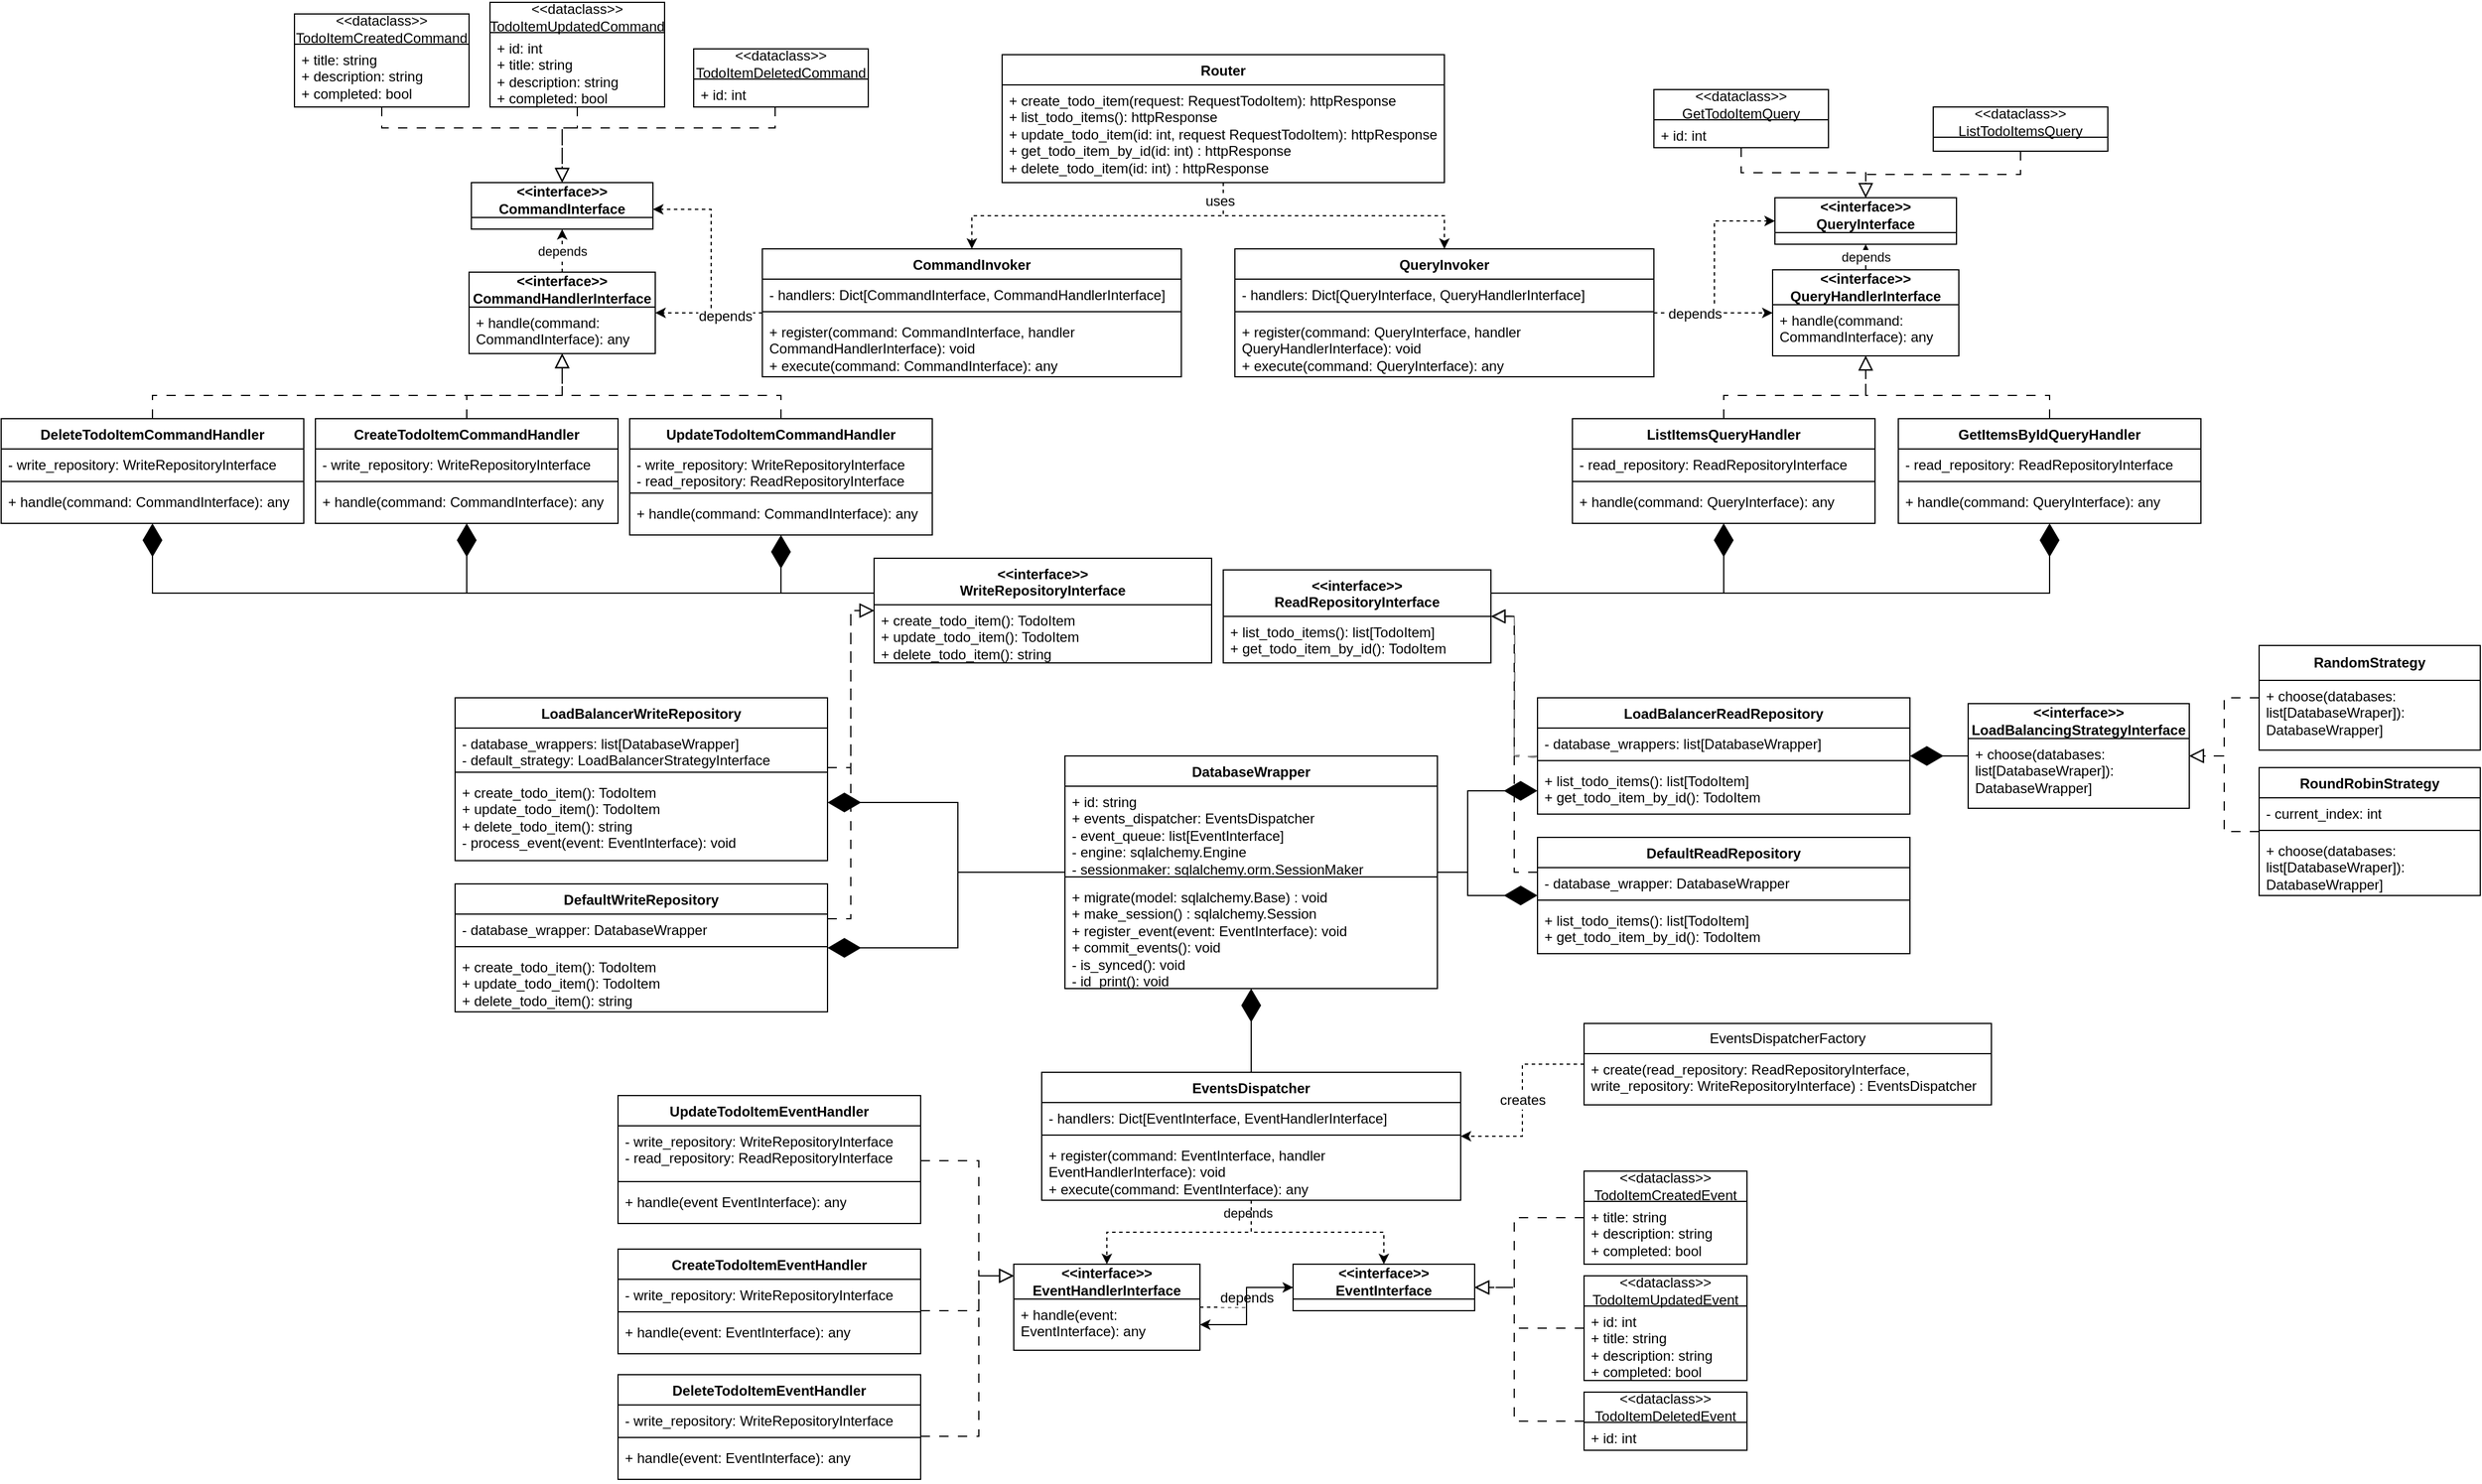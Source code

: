 <mxfile version="22.1.18" type="github">
  <diagram id="C5RBs43oDa-KdzZeNtuy" name="Page-1">
    <mxGraphModel dx="1853" dy="625" grid="1" gridSize="10" guides="1" tooltips="1" connect="1" arrows="1" fold="1" page="1" pageScale="1" pageWidth="827" pageHeight="1169" math="0" shadow="0">
      <root>
        <mxCell id="WIyWlLk6GJQsqaUBKTNV-0" />
        <mxCell id="WIyWlLk6GJQsqaUBKTNV-1" parent="WIyWlLk6GJQsqaUBKTNV-0" />
        <mxCell id="99IpTOKlGNFrOxJhFEqu-171" style="edgeStyle=orthogonalEdgeStyle;rounded=0;orthogonalLoop=1;jettySize=auto;html=1;dashed=1;" parent="WIyWlLk6GJQsqaUBKTNV-1" source="99IpTOKlGNFrOxJhFEqu-1" target="99IpTOKlGNFrOxJhFEqu-5" edge="1">
          <mxGeometry relative="1" as="geometry" />
        </mxCell>
        <mxCell id="99IpTOKlGNFrOxJhFEqu-172" style="edgeStyle=orthogonalEdgeStyle;rounded=0;orthogonalLoop=1;jettySize=auto;html=1;dashed=1;" parent="WIyWlLk6GJQsqaUBKTNV-1" source="99IpTOKlGNFrOxJhFEqu-1" target="99IpTOKlGNFrOxJhFEqu-45" edge="1">
          <mxGeometry relative="1" as="geometry" />
        </mxCell>
        <mxCell id="99IpTOKlGNFrOxJhFEqu-196" value="&lt;br&gt;" style="edgeLabel;html=1;align=center;verticalAlign=middle;resizable=0;points=[];fontSize=12;fontFamily=Helvetica;fontColor=default;" parent="99IpTOKlGNFrOxJhFEqu-172" vertex="1" connectable="0">
          <mxGeometry x="-0.51" y="-1" relative="1" as="geometry">
            <mxPoint y="1" as="offset" />
          </mxGeometry>
        </mxCell>
        <mxCell id="99IpTOKlGNFrOxJhFEqu-197" value="uses" style="edgeLabel;html=1;align=center;verticalAlign=middle;resizable=0;points=[];fontSize=12;fontFamily=Helvetica;fontColor=default;" parent="99IpTOKlGNFrOxJhFEqu-172" vertex="1" connectable="0">
          <mxGeometry x="-0.87" y="-3" relative="1" as="geometry">
            <mxPoint as="offset" />
          </mxGeometry>
        </mxCell>
        <mxCell id="99IpTOKlGNFrOxJhFEqu-1" value="Router" style="swimlane;fontStyle=1;align=center;verticalAlign=top;childLayout=stackLayout;horizontal=1;startSize=26;horizontalStack=0;resizeParent=1;resizeParentMax=0;resizeLast=0;collapsible=1;marginBottom=0;whiteSpace=wrap;html=1;" parent="WIyWlLk6GJQsqaUBKTNV-1" vertex="1">
          <mxGeometry x="260" y="77" width="380" height="110" as="geometry" />
        </mxCell>
        <mxCell id="99IpTOKlGNFrOxJhFEqu-4" value="+&amp;nbsp;create_todo_item(request: RequestTodoItem): httpResponse&lt;span style=&quot;&quot;&gt;&lt;span style=&quot;&quot;&gt;&amp;nbsp;&amp;nbsp;&amp;nbsp;&lt;/span&gt;&lt;br&gt;&lt;/span&gt;+&amp;nbsp;list_todo_items(): httpResponse&lt;br&gt;+ update_todo_item(id: int, request RequestTodoItem): httpResponse&lt;br&gt;+ get_todo_item_by_id(id: int) : httpResponse&lt;br&gt;+ delete_todo_item(id: int) : httpResponse" style="text;strokeColor=none;fillColor=none;align=left;verticalAlign=top;spacingLeft=4;spacingRight=4;overflow=hidden;rotatable=0;points=[[0,0.5],[1,0.5]];portConstraint=eastwest;whiteSpace=wrap;html=1;" parent="99IpTOKlGNFrOxJhFEqu-1" vertex="1">
          <mxGeometry y="26" width="380" height="84" as="geometry" />
        </mxCell>
        <mxCell id="99IpTOKlGNFrOxJhFEqu-190" style="edgeStyle=orthogonalEdgeStyle;rounded=0;orthogonalLoop=1;jettySize=auto;html=1;fontFamily=Helvetica;fontSize=12;fontColor=default;startSize=26;dashed=1;" parent="WIyWlLk6GJQsqaUBKTNV-1" source="99IpTOKlGNFrOxJhFEqu-5" target="99IpTOKlGNFrOxJhFEqu-9" edge="1">
          <mxGeometry relative="1" as="geometry" />
        </mxCell>
        <mxCell id="99IpTOKlGNFrOxJhFEqu-199" style="edgeStyle=orthogonalEdgeStyle;rounded=0;orthogonalLoop=1;jettySize=auto;html=1;fontFamily=Helvetica;fontSize=12;fontColor=default;startSize=26;dashed=1;" parent="WIyWlLk6GJQsqaUBKTNV-1" source="99IpTOKlGNFrOxJhFEqu-5" target="99IpTOKlGNFrOxJhFEqu-136" edge="1">
          <mxGeometry relative="1" as="geometry">
            <Array as="points">
              <mxPoint x="10" y="299" />
              <mxPoint x="10" y="210" />
            </Array>
          </mxGeometry>
        </mxCell>
        <mxCell id="99IpTOKlGNFrOxJhFEqu-201" value="depends" style="edgeLabel;html=1;align=center;verticalAlign=middle;resizable=0;points=[];fontSize=12;fontFamily=Helvetica;fontColor=default;" parent="99IpTOKlGNFrOxJhFEqu-199" vertex="1" connectable="0">
          <mxGeometry x="-0.65" y="3" relative="1" as="geometry">
            <mxPoint as="offset" />
          </mxGeometry>
        </mxCell>
        <mxCell id="99IpTOKlGNFrOxJhFEqu-5" value="CommandInvoker" style="swimlane;fontStyle=1;align=center;verticalAlign=top;childLayout=stackLayout;horizontal=1;startSize=26;horizontalStack=0;resizeParent=1;resizeParentMax=0;resizeLast=0;collapsible=1;marginBottom=0;whiteSpace=wrap;html=1;" parent="WIyWlLk6GJQsqaUBKTNV-1" vertex="1">
          <mxGeometry x="54" y="244" width="360" height="110" as="geometry" />
        </mxCell>
        <mxCell id="99IpTOKlGNFrOxJhFEqu-6" value="- handlers:&amp;nbsp;Dict[CommandInterface, CommandHandlerInterface]" style="text;strokeColor=none;fillColor=none;align=left;verticalAlign=top;spacingLeft=4;spacingRight=4;overflow=hidden;rotatable=0;points=[[0,0.5],[1,0.5]];portConstraint=eastwest;whiteSpace=wrap;html=1;" parent="99IpTOKlGNFrOxJhFEqu-5" vertex="1">
          <mxGeometry y="26" width="360" height="24" as="geometry" />
        </mxCell>
        <mxCell id="99IpTOKlGNFrOxJhFEqu-7" value="" style="line;strokeWidth=1;fillColor=none;align=left;verticalAlign=middle;spacingTop=-1;spacingLeft=3;spacingRight=3;rotatable=0;labelPosition=right;points=[];portConstraint=eastwest;strokeColor=inherit;" parent="99IpTOKlGNFrOxJhFEqu-5" vertex="1">
          <mxGeometry y="50" width="360" height="8" as="geometry" />
        </mxCell>
        <mxCell id="99IpTOKlGNFrOxJhFEqu-8" value="+&amp;nbsp;register(command: CommandInterface, handler CommandHandlerInterface): void &amp;nbsp;&lt;span style=&quot;white-space: pre;&quot;&gt;&#x9;&lt;br/&gt;&lt;/span&gt;+ execute(command: CommandInterface): any&lt;br&gt;" style="text;strokeColor=none;fillColor=none;align=left;verticalAlign=top;spacingLeft=4;spacingRight=4;overflow=hidden;rotatable=0;points=[[0,0.5],[1,0.5]];portConstraint=eastwest;whiteSpace=wrap;html=1;" parent="99IpTOKlGNFrOxJhFEqu-5" vertex="1">
          <mxGeometry y="58" width="360" height="52" as="geometry" />
        </mxCell>
        <mxCell id="99IpTOKlGNFrOxJhFEqu-162" value="depends" style="edgeStyle=orthogonalEdgeStyle;rounded=0;orthogonalLoop=1;jettySize=auto;html=1;dashed=1;" parent="WIyWlLk6GJQsqaUBKTNV-1" source="99IpTOKlGNFrOxJhFEqu-9" target="99IpTOKlGNFrOxJhFEqu-136" edge="1">
          <mxGeometry relative="1" as="geometry" />
        </mxCell>
        <mxCell id="99IpTOKlGNFrOxJhFEqu-9" value="&lt;b&gt;&amp;lt;&amp;lt;interface&amp;gt;&amp;gt;&lt;br&gt;CommandHandlerInterface&lt;/b&gt;" style="swimlane;fontStyle=0;childLayout=stackLayout;horizontal=1;startSize=30;fillColor=none;horizontalStack=0;resizeParent=1;resizeParentMax=0;resizeLast=0;collapsible=1;marginBottom=0;whiteSpace=wrap;html=1;" parent="WIyWlLk6GJQsqaUBKTNV-1" vertex="1">
          <mxGeometry x="-198" y="264" width="160" height="70" as="geometry" />
        </mxCell>
        <mxCell id="99IpTOKlGNFrOxJhFEqu-10" value="+ handle(command: CommandInterface): any" style="text;strokeColor=none;fillColor=none;align=left;verticalAlign=top;spacingLeft=4;spacingRight=4;overflow=hidden;rotatable=0;points=[[0,0.5],[1,0.5]];portConstraint=eastwest;whiteSpace=wrap;html=1;" parent="99IpTOKlGNFrOxJhFEqu-9" vertex="1">
          <mxGeometry y="30" width="160" height="40" as="geometry" />
        </mxCell>
        <mxCell id="99IpTOKlGNFrOxJhFEqu-179" style="edgeStyle=orthogonalEdgeStyle;rounded=0;orthogonalLoop=1;jettySize=auto;html=1;fontFamily=Helvetica;fontSize=12;fontColor=default;startSize=26;endArrow=none;endFill=0;startArrow=diamondThin;startFill=1;" parent="WIyWlLk6GJQsqaUBKTNV-1" source="99IpTOKlGNFrOxJhFEqu-13" target="99IpTOKlGNFrOxJhFEqu-81" edge="1">
          <mxGeometry relative="1" as="geometry">
            <Array as="points">
              <mxPoint x="70" y="540" />
            </Array>
          </mxGeometry>
        </mxCell>
        <mxCell id="99IpTOKlGNFrOxJhFEqu-191" style="edgeStyle=orthogonalEdgeStyle;rounded=0;orthogonalLoop=1;jettySize=auto;html=1;fontFamily=Helvetica;fontSize=12;fontColor=default;startSize=26;dashed=1;dashPattern=8 8;endArrow=block;endFill=0;endSize=10;" parent="WIyWlLk6GJQsqaUBKTNV-1" source="99IpTOKlGNFrOxJhFEqu-13" target="99IpTOKlGNFrOxJhFEqu-9" edge="1">
          <mxGeometry relative="1" as="geometry">
            <Array as="points">
              <mxPoint x="70" y="370" />
              <mxPoint x="-118" y="370" />
            </Array>
          </mxGeometry>
        </mxCell>
        <mxCell id="99IpTOKlGNFrOxJhFEqu-13" value="UpdateTodoItemCommandHandler" style="swimlane;fontStyle=1;align=center;verticalAlign=top;childLayout=stackLayout;horizontal=1;startSize=26;horizontalStack=0;resizeParent=1;resizeParentMax=0;resizeLast=0;collapsible=1;marginBottom=0;whiteSpace=wrap;html=1;" parent="WIyWlLk6GJQsqaUBKTNV-1" vertex="1">
          <mxGeometry x="-60" y="390" width="260" height="100" as="geometry" />
        </mxCell>
        <mxCell id="99IpTOKlGNFrOxJhFEqu-14" value="- write_repository: WriteRepositoryInterface&lt;br&gt;- read_repository: ReadRepositoryInterface&amp;nbsp;" style="text;strokeColor=none;fillColor=none;align=left;verticalAlign=top;spacingLeft=4;spacingRight=4;overflow=hidden;rotatable=0;points=[[0,0.5],[1,0.5]];portConstraint=eastwest;whiteSpace=wrap;html=1;" parent="99IpTOKlGNFrOxJhFEqu-13" vertex="1">
          <mxGeometry y="26" width="260" height="34" as="geometry" />
        </mxCell>
        <mxCell id="99IpTOKlGNFrOxJhFEqu-15" value="" style="line;strokeWidth=1;fillColor=none;align=left;verticalAlign=middle;spacingTop=-1;spacingLeft=3;spacingRight=3;rotatable=0;labelPosition=right;points=[];portConstraint=eastwest;strokeColor=inherit;" parent="99IpTOKlGNFrOxJhFEqu-13" vertex="1">
          <mxGeometry y="60" width="260" height="8" as="geometry" />
        </mxCell>
        <mxCell id="99IpTOKlGNFrOxJhFEqu-16" value="+ handle(command: CommandInterface): any" style="text;strokeColor=none;fillColor=none;align=left;verticalAlign=top;spacingLeft=4;spacingRight=4;overflow=hidden;rotatable=0;points=[[0,0.5],[1,0.5]];portConstraint=eastwest;whiteSpace=wrap;html=1;" parent="99IpTOKlGNFrOxJhFEqu-13" vertex="1">
          <mxGeometry y="68" width="260" height="32" as="geometry" />
        </mxCell>
        <mxCell id="99IpTOKlGNFrOxJhFEqu-177" style="edgeStyle=orthogonalEdgeStyle;rounded=0;orthogonalLoop=1;jettySize=auto;html=1;fontFamily=Helvetica;fontSize=12;fontColor=default;startSize=26;endArrow=none;endFill=0;startArrow=diamondThin;startFill=1;" parent="WIyWlLk6GJQsqaUBKTNV-1" source="99IpTOKlGNFrOxJhFEqu-17" target="99IpTOKlGNFrOxJhFEqu-81" edge="1">
          <mxGeometry relative="1" as="geometry">
            <Array as="points">
              <mxPoint x="-200" y="540" />
            </Array>
          </mxGeometry>
        </mxCell>
        <mxCell id="99IpTOKlGNFrOxJhFEqu-192" style="edgeStyle=orthogonalEdgeStyle;rounded=0;orthogonalLoop=1;jettySize=auto;html=1;fontFamily=Helvetica;fontSize=12;fontColor=default;startSize=26;dashed=1;dashPattern=8 8;endArrow=block;endFill=0;endSize=10;" parent="WIyWlLk6GJQsqaUBKTNV-1" source="99IpTOKlGNFrOxJhFEqu-17" target="99IpTOKlGNFrOxJhFEqu-9" edge="1">
          <mxGeometry relative="1" as="geometry">
            <Array as="points">
              <mxPoint x="-200" y="370" />
              <mxPoint x="-118" y="370" />
            </Array>
          </mxGeometry>
        </mxCell>
        <mxCell id="99IpTOKlGNFrOxJhFEqu-17" value="CreateTodoItemCommandHandler" style="swimlane;fontStyle=1;align=center;verticalAlign=top;childLayout=stackLayout;horizontal=1;startSize=26;horizontalStack=0;resizeParent=1;resizeParentMax=0;resizeLast=0;collapsible=1;marginBottom=0;whiteSpace=wrap;html=1;" parent="WIyWlLk6GJQsqaUBKTNV-1" vertex="1">
          <mxGeometry x="-330" y="390" width="260" height="90" as="geometry" />
        </mxCell>
        <mxCell id="99IpTOKlGNFrOxJhFEqu-18" value="- write_repository: WriteRepositoryInterface&amp;nbsp;" style="text;strokeColor=none;fillColor=none;align=left;verticalAlign=top;spacingLeft=4;spacingRight=4;overflow=hidden;rotatable=0;points=[[0,0.5],[1,0.5]];portConstraint=eastwest;whiteSpace=wrap;html=1;" parent="99IpTOKlGNFrOxJhFEqu-17" vertex="1">
          <mxGeometry y="26" width="260" height="24" as="geometry" />
        </mxCell>
        <mxCell id="99IpTOKlGNFrOxJhFEqu-19" value="" style="line;strokeWidth=1;fillColor=none;align=left;verticalAlign=middle;spacingTop=-1;spacingLeft=3;spacingRight=3;rotatable=0;labelPosition=right;points=[];portConstraint=eastwest;strokeColor=inherit;" parent="99IpTOKlGNFrOxJhFEqu-17" vertex="1">
          <mxGeometry y="50" width="260" height="8" as="geometry" />
        </mxCell>
        <mxCell id="99IpTOKlGNFrOxJhFEqu-20" value="+ handle(command: CommandInterface): any" style="text;strokeColor=none;fillColor=none;align=left;verticalAlign=top;spacingLeft=4;spacingRight=4;overflow=hidden;rotatable=0;points=[[0,0.5],[1,0.5]];portConstraint=eastwest;whiteSpace=wrap;html=1;" parent="99IpTOKlGNFrOxJhFEqu-17" vertex="1">
          <mxGeometry y="58" width="260" height="32" as="geometry" />
        </mxCell>
        <mxCell id="99IpTOKlGNFrOxJhFEqu-178" style="edgeStyle=orthogonalEdgeStyle;rounded=0;orthogonalLoop=1;jettySize=auto;html=1;fontFamily=Helvetica;fontSize=12;fontColor=default;startSize=26;endArrow=none;endFill=0;startArrow=diamondThin;startFill=1;" parent="WIyWlLk6GJQsqaUBKTNV-1" source="99IpTOKlGNFrOxJhFEqu-33" target="99IpTOKlGNFrOxJhFEqu-81" edge="1">
          <mxGeometry relative="1" as="geometry">
            <Array as="points">
              <mxPoint x="-470" y="540" />
            </Array>
          </mxGeometry>
        </mxCell>
        <mxCell id="99IpTOKlGNFrOxJhFEqu-193" style="edgeStyle=orthogonalEdgeStyle;rounded=0;orthogonalLoop=1;jettySize=auto;html=1;fontFamily=Helvetica;fontSize=12;fontColor=default;startSize=26;dashed=1;dashPattern=8 8;endArrow=block;endFill=0;endSize=10;" parent="WIyWlLk6GJQsqaUBKTNV-1" source="99IpTOKlGNFrOxJhFEqu-33" target="99IpTOKlGNFrOxJhFEqu-9" edge="1">
          <mxGeometry relative="1" as="geometry">
            <Array as="points">
              <mxPoint x="-470" y="370" />
              <mxPoint x="-118" y="370" />
            </Array>
          </mxGeometry>
        </mxCell>
        <mxCell id="99IpTOKlGNFrOxJhFEqu-33" value="DeleteTodoItemCommandHandler" style="swimlane;fontStyle=1;align=center;verticalAlign=top;childLayout=stackLayout;horizontal=1;startSize=26;horizontalStack=0;resizeParent=1;resizeParentMax=0;resizeLast=0;collapsible=1;marginBottom=0;whiteSpace=wrap;html=1;" parent="WIyWlLk6GJQsqaUBKTNV-1" vertex="1">
          <mxGeometry x="-600" y="390" width="260" height="90" as="geometry" />
        </mxCell>
        <mxCell id="99IpTOKlGNFrOxJhFEqu-34" value="- write_repository: WriteRepositoryInterface&amp;nbsp;" style="text;strokeColor=none;fillColor=none;align=left;verticalAlign=top;spacingLeft=4;spacingRight=4;overflow=hidden;rotatable=0;points=[[0,0.5],[1,0.5]];portConstraint=eastwest;whiteSpace=wrap;html=1;" parent="99IpTOKlGNFrOxJhFEqu-33" vertex="1">
          <mxGeometry y="26" width="260" height="24" as="geometry" />
        </mxCell>
        <mxCell id="99IpTOKlGNFrOxJhFEqu-35" value="" style="line;strokeWidth=1;fillColor=none;align=left;verticalAlign=middle;spacingTop=-1;spacingLeft=3;spacingRight=3;rotatable=0;labelPosition=right;points=[];portConstraint=eastwest;strokeColor=inherit;" parent="99IpTOKlGNFrOxJhFEqu-33" vertex="1">
          <mxGeometry y="50" width="260" height="8" as="geometry" />
        </mxCell>
        <mxCell id="99IpTOKlGNFrOxJhFEqu-36" value="+ handle(command: CommandInterface): any" style="text;strokeColor=none;fillColor=none;align=left;verticalAlign=top;spacingLeft=4;spacingRight=4;overflow=hidden;rotatable=0;points=[[0,0.5],[1,0.5]];portConstraint=eastwest;whiteSpace=wrap;html=1;" parent="99IpTOKlGNFrOxJhFEqu-33" vertex="1">
          <mxGeometry y="58" width="260" height="32" as="geometry" />
        </mxCell>
        <mxCell id="99IpTOKlGNFrOxJhFEqu-148" style="edgeStyle=orthogonalEdgeStyle;rounded=0;orthogonalLoop=1;jettySize=auto;html=1;dashed=1;dashPattern=8 8;endArrow=block;endFill=0;endSize=10;" parent="WIyWlLk6GJQsqaUBKTNV-1" source="99IpTOKlGNFrOxJhFEqu-37" target="99IpTOKlGNFrOxJhFEqu-50" edge="1">
          <mxGeometry relative="1" as="geometry">
            <Array as="points">
              <mxPoint x="1160" y="370" />
              <mxPoint x="1002" y="370" />
            </Array>
          </mxGeometry>
        </mxCell>
        <mxCell id="99IpTOKlGNFrOxJhFEqu-173" style="edgeStyle=orthogonalEdgeStyle;rounded=0;orthogonalLoop=1;jettySize=auto;html=1;fontFamily=Helvetica;fontSize=12;fontColor=default;startSize=26;endArrow=none;endFill=0;startArrow=diamondThin;startFill=1;" parent="WIyWlLk6GJQsqaUBKTNV-1" source="99IpTOKlGNFrOxJhFEqu-37" target="99IpTOKlGNFrOxJhFEqu-52" edge="1">
          <mxGeometry relative="1" as="geometry">
            <Array as="points">
              <mxPoint x="1160" y="540" />
            </Array>
          </mxGeometry>
        </mxCell>
        <mxCell id="99IpTOKlGNFrOxJhFEqu-37" value="GetItemsByIdQueryHandler" style="swimlane;fontStyle=1;align=center;verticalAlign=top;childLayout=stackLayout;horizontal=1;startSize=26;horizontalStack=0;resizeParent=1;resizeParentMax=0;resizeLast=0;collapsible=1;marginBottom=0;whiteSpace=wrap;html=1;" parent="WIyWlLk6GJQsqaUBKTNV-1" vertex="1">
          <mxGeometry x="1030" y="390" width="260" height="90" as="geometry" />
        </mxCell>
        <mxCell id="99IpTOKlGNFrOxJhFEqu-38" value="- read_repository: ReadRepositoryInterface" style="text;strokeColor=none;fillColor=none;align=left;verticalAlign=top;spacingLeft=4;spacingRight=4;overflow=hidden;rotatable=0;points=[[0,0.5],[1,0.5]];portConstraint=eastwest;whiteSpace=wrap;html=1;" parent="99IpTOKlGNFrOxJhFEqu-37" vertex="1">
          <mxGeometry y="26" width="260" height="24" as="geometry" />
        </mxCell>
        <mxCell id="99IpTOKlGNFrOxJhFEqu-39" value="" style="line;strokeWidth=1;fillColor=none;align=left;verticalAlign=middle;spacingTop=-1;spacingLeft=3;spacingRight=3;rotatable=0;labelPosition=right;points=[];portConstraint=eastwest;strokeColor=inherit;" parent="99IpTOKlGNFrOxJhFEqu-37" vertex="1">
          <mxGeometry y="50" width="260" height="8" as="geometry" />
        </mxCell>
        <mxCell id="99IpTOKlGNFrOxJhFEqu-40" value="+ handle(command: QueryInterface): any" style="text;strokeColor=none;fillColor=none;align=left;verticalAlign=top;spacingLeft=4;spacingRight=4;overflow=hidden;rotatable=0;points=[[0,0.5],[1,0.5]];portConstraint=eastwest;whiteSpace=wrap;html=1;" parent="99IpTOKlGNFrOxJhFEqu-37" vertex="1">
          <mxGeometry y="58" width="260" height="32" as="geometry" />
        </mxCell>
        <mxCell id="99IpTOKlGNFrOxJhFEqu-147" style="edgeStyle=orthogonalEdgeStyle;rounded=0;orthogonalLoop=1;jettySize=auto;html=1;dashed=1;dashPattern=8 8;endArrow=block;endFill=0;endSize=10;" parent="WIyWlLk6GJQsqaUBKTNV-1" source="99IpTOKlGNFrOxJhFEqu-41" target="99IpTOKlGNFrOxJhFEqu-50" edge="1">
          <mxGeometry relative="1" as="geometry">
            <Array as="points">
              <mxPoint x="880" y="370" />
              <mxPoint x="1002" y="370" />
            </Array>
          </mxGeometry>
        </mxCell>
        <mxCell id="99IpTOKlGNFrOxJhFEqu-174" style="edgeStyle=orthogonalEdgeStyle;rounded=0;orthogonalLoop=1;jettySize=auto;html=1;fontFamily=Helvetica;fontSize=12;fontColor=default;startSize=26;endArrow=none;endFill=0;startArrow=diamondThin;startFill=1;" parent="WIyWlLk6GJQsqaUBKTNV-1" source="99IpTOKlGNFrOxJhFEqu-41" target="99IpTOKlGNFrOxJhFEqu-52" edge="1">
          <mxGeometry relative="1" as="geometry">
            <Array as="points">
              <mxPoint x="880" y="540" />
            </Array>
          </mxGeometry>
        </mxCell>
        <mxCell id="99IpTOKlGNFrOxJhFEqu-41" value="ListItemsQueryHandler" style="swimlane;fontStyle=1;align=center;verticalAlign=top;childLayout=stackLayout;horizontal=1;startSize=26;horizontalStack=0;resizeParent=1;resizeParentMax=0;resizeLast=0;collapsible=1;marginBottom=0;whiteSpace=wrap;html=1;" parent="WIyWlLk6GJQsqaUBKTNV-1" vertex="1">
          <mxGeometry x="750" y="390" width="260" height="90" as="geometry" />
        </mxCell>
        <mxCell id="99IpTOKlGNFrOxJhFEqu-42" value="- read_repository: ReadRepositoryInterface" style="text;strokeColor=none;fillColor=none;align=left;verticalAlign=top;spacingLeft=4;spacingRight=4;overflow=hidden;rotatable=0;points=[[0,0.5],[1,0.5]];portConstraint=eastwest;whiteSpace=wrap;html=1;" parent="99IpTOKlGNFrOxJhFEqu-41" vertex="1">
          <mxGeometry y="26" width="260" height="24" as="geometry" />
        </mxCell>
        <mxCell id="99IpTOKlGNFrOxJhFEqu-43" value="" style="line;strokeWidth=1;fillColor=none;align=left;verticalAlign=middle;spacingTop=-1;spacingLeft=3;spacingRight=3;rotatable=0;labelPosition=right;points=[];portConstraint=eastwest;strokeColor=inherit;" parent="99IpTOKlGNFrOxJhFEqu-41" vertex="1">
          <mxGeometry y="50" width="260" height="8" as="geometry" />
        </mxCell>
        <mxCell id="99IpTOKlGNFrOxJhFEqu-44" value="+ handle(command: QueryInterface): any" style="text;strokeColor=none;fillColor=none;align=left;verticalAlign=top;spacingLeft=4;spacingRight=4;overflow=hidden;rotatable=0;points=[[0,0.5],[1,0.5]];portConstraint=eastwest;whiteSpace=wrap;html=1;" parent="99IpTOKlGNFrOxJhFEqu-41" vertex="1">
          <mxGeometry y="58" width="260" height="32" as="geometry" />
        </mxCell>
        <mxCell id="99IpTOKlGNFrOxJhFEqu-169" style="edgeStyle=orthogonalEdgeStyle;rounded=0;orthogonalLoop=1;jettySize=auto;html=1;dashed=1;" parent="WIyWlLk6GJQsqaUBKTNV-1" source="99IpTOKlGNFrOxJhFEqu-45" target="99IpTOKlGNFrOxJhFEqu-50" edge="1">
          <mxGeometry relative="1" as="geometry" />
        </mxCell>
        <mxCell id="99IpTOKlGNFrOxJhFEqu-198" style="edgeStyle=orthogonalEdgeStyle;rounded=0;orthogonalLoop=1;jettySize=auto;html=1;entryX=0;entryY=0.5;entryDx=0;entryDy=0;fontFamily=Helvetica;fontSize=12;fontColor=default;startSize=26;dashed=1;" parent="WIyWlLk6GJQsqaUBKTNV-1" source="99IpTOKlGNFrOxJhFEqu-45" target="99IpTOKlGNFrOxJhFEqu-135" edge="1">
          <mxGeometry relative="1" as="geometry" />
        </mxCell>
        <mxCell id="99IpTOKlGNFrOxJhFEqu-200" value="depends" style="edgeLabel;html=1;align=center;verticalAlign=middle;resizable=0;points=[];fontSize=12;fontFamily=Helvetica;fontColor=default;" parent="99IpTOKlGNFrOxJhFEqu-198" vertex="1" connectable="0">
          <mxGeometry x="-0.618" y="-1" relative="1" as="geometry">
            <mxPoint as="offset" />
          </mxGeometry>
        </mxCell>
        <mxCell id="99IpTOKlGNFrOxJhFEqu-45" value="QueryInvoker" style="swimlane;fontStyle=1;align=center;verticalAlign=top;childLayout=stackLayout;horizontal=1;startSize=26;horizontalStack=0;resizeParent=1;resizeParentMax=0;resizeLast=0;collapsible=1;marginBottom=0;whiteSpace=wrap;html=1;" parent="WIyWlLk6GJQsqaUBKTNV-1" vertex="1">
          <mxGeometry x="460" y="244" width="360" height="110" as="geometry" />
        </mxCell>
        <mxCell id="99IpTOKlGNFrOxJhFEqu-46" value="- handlers:&amp;nbsp;Dict[QueryInterface, QueryHandlerInterface]" style="text;strokeColor=none;fillColor=none;align=left;verticalAlign=top;spacingLeft=4;spacingRight=4;overflow=hidden;rotatable=0;points=[[0,0.5],[1,0.5]];portConstraint=eastwest;whiteSpace=wrap;html=1;" parent="99IpTOKlGNFrOxJhFEqu-45" vertex="1">
          <mxGeometry y="26" width="360" height="24" as="geometry" />
        </mxCell>
        <mxCell id="99IpTOKlGNFrOxJhFEqu-47" value="" style="line;strokeWidth=1;fillColor=none;align=left;verticalAlign=middle;spacingTop=-1;spacingLeft=3;spacingRight=3;rotatable=0;labelPosition=right;points=[];portConstraint=eastwest;strokeColor=inherit;" parent="99IpTOKlGNFrOxJhFEqu-45" vertex="1">
          <mxGeometry y="50" width="360" height="8" as="geometry" />
        </mxCell>
        <mxCell id="99IpTOKlGNFrOxJhFEqu-48" value="+&amp;nbsp;register(command: QueryInterface, handler QueryHandlerInterface): void &amp;nbsp;&lt;span style=&quot;white-space: pre;&quot;&gt;&#x9;&lt;br&gt;&lt;/span&gt;+ execute(command: QueryInterface): any" style="text;strokeColor=none;fillColor=none;align=left;verticalAlign=top;spacingLeft=4;spacingRight=4;overflow=hidden;rotatable=0;points=[[0,0.5],[1,0.5]];portConstraint=eastwest;whiteSpace=wrap;html=1;" parent="99IpTOKlGNFrOxJhFEqu-45" vertex="1">
          <mxGeometry y="58" width="360" height="52" as="geometry" />
        </mxCell>
        <mxCell id="99IpTOKlGNFrOxJhFEqu-165" value="depends" style="edgeStyle=orthogonalEdgeStyle;rounded=0;orthogonalLoop=1;jettySize=auto;html=1;dashed=1;" parent="WIyWlLk6GJQsqaUBKTNV-1" source="99IpTOKlGNFrOxJhFEqu-50" target="99IpTOKlGNFrOxJhFEqu-135" edge="1">
          <mxGeometry relative="1" as="geometry" />
        </mxCell>
        <mxCell id="99IpTOKlGNFrOxJhFEqu-50" value="&lt;b&gt;&amp;lt;&amp;lt;interface&amp;gt;&amp;gt;&lt;br&gt;QueryHandlerInterface&lt;/b&gt;" style="swimlane;fontStyle=0;childLayout=stackLayout;horizontal=1;startSize=30;fillColor=none;horizontalStack=0;resizeParent=1;resizeParentMax=0;resizeLast=0;collapsible=1;marginBottom=0;whiteSpace=wrap;html=1;" parent="WIyWlLk6GJQsqaUBKTNV-1" vertex="1">
          <mxGeometry x="922" y="262" width="160" height="74" as="geometry" />
        </mxCell>
        <mxCell id="99IpTOKlGNFrOxJhFEqu-51" value="+ handle(command: CommandInterface): any" style="text;strokeColor=none;fillColor=none;align=left;verticalAlign=top;spacingLeft=4;spacingRight=4;overflow=hidden;rotatable=0;points=[[0,0.5],[1,0.5]];portConstraint=eastwest;whiteSpace=wrap;html=1;" parent="99IpTOKlGNFrOxJhFEqu-50" vertex="1">
          <mxGeometry y="30" width="160" height="44" as="geometry" />
        </mxCell>
        <mxCell id="99IpTOKlGNFrOxJhFEqu-52" value="&amp;lt;&amp;lt;interface&amp;gt;&amp;gt;&lt;br&gt;ReadRepositoryInterface" style="swimlane;fontStyle=1;align=center;verticalAlign=top;childLayout=stackLayout;horizontal=1;startSize=40;horizontalStack=0;resizeParent=1;resizeParentMax=0;resizeLast=0;collapsible=1;marginBottom=0;whiteSpace=wrap;html=1;" parent="WIyWlLk6GJQsqaUBKTNV-1" vertex="1">
          <mxGeometry x="450" y="520" width="230" height="80" as="geometry" />
        </mxCell>
        <mxCell id="99IpTOKlGNFrOxJhFEqu-53" value="+ list_todo_items(): list[TodoItem]&lt;br&gt;+ get_todo_item_by_id(): TodoItem" style="text;strokeColor=none;fillColor=none;align=left;verticalAlign=top;spacingLeft=4;spacingRight=4;overflow=hidden;rotatable=0;points=[[0,0.5],[1,0.5]];portConstraint=eastwest;whiteSpace=wrap;html=1;" parent="99IpTOKlGNFrOxJhFEqu-52" vertex="1">
          <mxGeometry y="40" width="230" height="40" as="geometry" />
        </mxCell>
        <mxCell id="99IpTOKlGNFrOxJhFEqu-152" style="edgeStyle=orthogonalEdgeStyle;rounded=0;orthogonalLoop=1;jettySize=auto;html=1;dashed=1;dashPattern=8 8;endArrow=block;endFill=0;endSize=10;" parent="WIyWlLk6GJQsqaUBKTNV-1" source="99IpTOKlGNFrOxJhFEqu-65" target="99IpTOKlGNFrOxJhFEqu-52" edge="1">
          <mxGeometry relative="1" as="geometry">
            <Array as="points">
              <mxPoint x="700" y="780" />
              <mxPoint x="700" y="560" />
            </Array>
          </mxGeometry>
        </mxCell>
        <mxCell id="99IpTOKlGNFrOxJhFEqu-182" style="edgeStyle=orthogonalEdgeStyle;rounded=0;orthogonalLoop=1;jettySize=auto;html=1;fontFamily=Helvetica;fontSize=12;fontColor=default;startSize=26;endArrow=none;endFill=0;startArrow=diamondThin;startFill=1;" parent="WIyWlLk6GJQsqaUBKTNV-1" source="99IpTOKlGNFrOxJhFEqu-65" target="99IpTOKlGNFrOxJhFEqu-116" edge="1">
          <mxGeometry relative="1" as="geometry">
            <Array as="points">
              <mxPoint x="660" y="800" />
              <mxPoint x="660" y="780" />
            </Array>
          </mxGeometry>
        </mxCell>
        <mxCell id="99IpTOKlGNFrOxJhFEqu-65" value="DefaultReadRepository" style="swimlane;fontStyle=1;align=center;verticalAlign=top;childLayout=stackLayout;horizontal=1;startSize=26;horizontalStack=0;resizeParent=1;resizeParentMax=0;resizeLast=0;collapsible=1;marginBottom=0;whiteSpace=wrap;html=1;" parent="WIyWlLk6GJQsqaUBKTNV-1" vertex="1">
          <mxGeometry x="720" y="750" width="320" height="100" as="geometry" />
        </mxCell>
        <mxCell id="99IpTOKlGNFrOxJhFEqu-66" value="- database_wrapper: DatabaseWrapper" style="text;strokeColor=none;fillColor=none;align=left;verticalAlign=top;spacingLeft=4;spacingRight=4;overflow=hidden;rotatable=0;points=[[0,0.5],[1,0.5]];portConstraint=eastwest;whiteSpace=wrap;html=1;" parent="99IpTOKlGNFrOxJhFEqu-65" vertex="1">
          <mxGeometry y="26" width="320" height="24" as="geometry" />
        </mxCell>
        <mxCell id="99IpTOKlGNFrOxJhFEqu-67" value="" style="line;strokeWidth=1;fillColor=none;align=left;verticalAlign=middle;spacingTop=-1;spacingLeft=3;spacingRight=3;rotatable=0;labelPosition=right;points=[];portConstraint=eastwest;strokeColor=inherit;" parent="99IpTOKlGNFrOxJhFEqu-65" vertex="1">
          <mxGeometry y="50" width="320" height="8" as="geometry" />
        </mxCell>
        <mxCell id="99IpTOKlGNFrOxJhFEqu-68" value="+ list_todo_items(): list[TodoItem]&lt;br style=&quot;border-color: var(--border-color);&quot;&gt;+ get_todo_item_by_id(): TodoItem" style="text;strokeColor=none;fillColor=none;align=left;verticalAlign=top;spacingLeft=4;spacingRight=4;overflow=hidden;rotatable=0;points=[[0,0.5],[1,0.5]];portConstraint=eastwest;whiteSpace=wrap;html=1;" parent="99IpTOKlGNFrOxJhFEqu-65" vertex="1">
          <mxGeometry y="58" width="320" height="42" as="geometry" />
        </mxCell>
        <mxCell id="99IpTOKlGNFrOxJhFEqu-184" style="edgeStyle=orthogonalEdgeStyle;rounded=0;orthogonalLoop=1;jettySize=auto;html=1;fontFamily=Helvetica;fontSize=12;fontColor=default;startSize=26;startArrow=diamondThin;startFill=1;endArrow=none;endFill=0;endSize=6;" parent="WIyWlLk6GJQsqaUBKTNV-1" source="99IpTOKlGNFrOxJhFEqu-73" target="99IpTOKlGNFrOxJhFEqu-116" edge="1">
          <mxGeometry relative="1" as="geometry">
            <Array as="points">
              <mxPoint x="222" y="720" />
              <mxPoint x="222" y="780" />
            </Array>
          </mxGeometry>
        </mxCell>
        <mxCell id="99IpTOKlGNFrOxJhFEqu-73" value="LoadBalancerWriteRepository" style="swimlane;fontStyle=1;align=center;verticalAlign=top;childLayout=stackLayout;horizontal=1;startSize=26;horizontalStack=0;resizeParent=1;resizeParentMax=0;resizeLast=0;collapsible=1;marginBottom=0;whiteSpace=wrap;html=1;" parent="WIyWlLk6GJQsqaUBKTNV-1" vertex="1">
          <mxGeometry x="-210" y="630" width="320" height="140" as="geometry" />
        </mxCell>
        <mxCell id="99IpTOKlGNFrOxJhFEqu-74" value="- database_wrappers: list[DatabaseWrapper]&lt;br&gt;- default_strategy: LoadBalancerStrategyInterface" style="text;strokeColor=none;fillColor=none;align=left;verticalAlign=top;spacingLeft=4;spacingRight=4;overflow=hidden;rotatable=0;points=[[0,0.5],[1,0.5]];portConstraint=eastwest;whiteSpace=wrap;html=1;" parent="99IpTOKlGNFrOxJhFEqu-73" vertex="1">
          <mxGeometry y="26" width="320" height="34" as="geometry" />
        </mxCell>
        <mxCell id="99IpTOKlGNFrOxJhFEqu-75" value="" style="line;strokeWidth=1;fillColor=none;align=left;verticalAlign=middle;spacingTop=-1;spacingLeft=3;spacingRight=3;rotatable=0;labelPosition=right;points=[];portConstraint=eastwest;strokeColor=inherit;" parent="99IpTOKlGNFrOxJhFEqu-73" vertex="1">
          <mxGeometry y="60" width="320" height="8" as="geometry" />
        </mxCell>
        <mxCell id="99IpTOKlGNFrOxJhFEqu-76" value="+ create_todo_item(): TodoItem&lt;br style=&quot;border-color: var(--border-color);&quot;&gt;+ update_todo_item(): TodoItem&lt;br style=&quot;border-color: var(--border-color);&quot;&gt;+ delete_todo_item(): string&lt;br&gt;-&amp;nbsp;process_event(event: EventInterface): void" style="text;strokeColor=none;fillColor=none;align=left;verticalAlign=top;spacingLeft=4;spacingRight=4;overflow=hidden;rotatable=0;points=[[0,0.5],[1,0.5]];portConstraint=eastwest;whiteSpace=wrap;html=1;" parent="99IpTOKlGNFrOxJhFEqu-73" vertex="1">
          <mxGeometry y="68" width="320" height="72" as="geometry" />
        </mxCell>
        <mxCell id="99IpTOKlGNFrOxJhFEqu-151" style="edgeStyle=orthogonalEdgeStyle;rounded=0;orthogonalLoop=1;jettySize=auto;html=1;dashed=1;dashPattern=8 8;endArrow=block;endFill=0;endSize=10;jumpStyle=none;opacity=50;strokeWidth=1;shadow=0;sketch=1;curveFitting=1;jiggle=2;" parent="WIyWlLk6GJQsqaUBKTNV-1" source="99IpTOKlGNFrOxJhFEqu-77" target="99IpTOKlGNFrOxJhFEqu-52" edge="1">
          <mxGeometry relative="1" as="geometry">
            <Array as="points">
              <mxPoint x="700" y="680" />
              <mxPoint x="700" y="560" />
            </Array>
          </mxGeometry>
        </mxCell>
        <mxCell id="99IpTOKlGNFrOxJhFEqu-183" style="edgeStyle=orthogonalEdgeStyle;rounded=0;orthogonalLoop=1;jettySize=auto;html=1;fontFamily=Helvetica;fontSize=12;fontColor=default;startSize=26;endArrow=none;endFill=0;startArrow=diamondThin;startFill=1;" parent="WIyWlLk6GJQsqaUBKTNV-1" source="99IpTOKlGNFrOxJhFEqu-77" target="99IpTOKlGNFrOxJhFEqu-116" edge="1">
          <mxGeometry relative="1" as="geometry">
            <Array as="points">
              <mxPoint x="660" y="710" />
              <mxPoint x="660" y="780" />
            </Array>
          </mxGeometry>
        </mxCell>
        <mxCell id="99IpTOKlGNFrOxJhFEqu-77" value="LoadBalancerReadRepository" style="swimlane;fontStyle=1;align=center;verticalAlign=top;childLayout=stackLayout;horizontal=1;startSize=26;horizontalStack=0;resizeParent=1;resizeParentMax=0;resizeLast=0;collapsible=1;marginBottom=0;whiteSpace=wrap;html=1;" parent="WIyWlLk6GJQsqaUBKTNV-1" vertex="1">
          <mxGeometry x="720" y="630" width="320" height="100" as="geometry" />
        </mxCell>
        <mxCell id="99IpTOKlGNFrOxJhFEqu-195" value="- database_wrappers: list[DatabaseWrapper]" style="text;strokeColor=none;fillColor=none;align=left;verticalAlign=top;spacingLeft=4;spacingRight=4;overflow=hidden;rotatable=0;points=[[0,0.5],[1,0.5]];portConstraint=eastwest;whiteSpace=wrap;html=1;" parent="99IpTOKlGNFrOxJhFEqu-77" vertex="1">
          <mxGeometry y="26" width="320" height="24" as="geometry" />
        </mxCell>
        <mxCell id="99IpTOKlGNFrOxJhFEqu-79" value="" style="line;strokeWidth=1;fillColor=none;align=left;verticalAlign=middle;spacingTop=-1;spacingLeft=3;spacingRight=3;rotatable=0;labelPosition=right;points=[];portConstraint=eastwest;strokeColor=inherit;" parent="99IpTOKlGNFrOxJhFEqu-77" vertex="1">
          <mxGeometry y="50" width="320" height="8" as="geometry" />
        </mxCell>
        <mxCell id="99IpTOKlGNFrOxJhFEqu-80" value="+ list_todo_items(): list[TodoItem]&lt;br style=&quot;border-color: var(--border-color);&quot;&gt;+ get_todo_item_by_id(): TodoItem" style="text;strokeColor=none;fillColor=none;align=left;verticalAlign=top;spacingLeft=4;spacingRight=4;overflow=hidden;rotatable=0;points=[[0,0.5],[1,0.5]];portConstraint=eastwest;whiteSpace=wrap;html=1;" parent="99IpTOKlGNFrOxJhFEqu-77" vertex="1">
          <mxGeometry y="58" width="320" height="42" as="geometry" />
        </mxCell>
        <mxCell id="99IpTOKlGNFrOxJhFEqu-154" style="edgeStyle=orthogonalEdgeStyle;rounded=0;orthogonalLoop=1;jettySize=auto;html=1;dashed=1;dashPattern=8 8;endArrow=block;endFill=0;endSize=10;" parent="WIyWlLk6GJQsqaUBKTNV-1" source="99IpTOKlGNFrOxJhFEqu-69" target="99IpTOKlGNFrOxJhFEqu-81" edge="1">
          <mxGeometry relative="1" as="geometry">
            <Array as="points">
              <mxPoint x="130" y="820" />
              <mxPoint x="130" y="555" />
            </Array>
          </mxGeometry>
        </mxCell>
        <mxCell id="99IpTOKlGNFrOxJhFEqu-185" style="edgeStyle=orthogonalEdgeStyle;rounded=0;orthogonalLoop=1;jettySize=auto;html=1;fontFamily=Helvetica;fontSize=12;fontColor=default;startSize=26;startArrow=diamondThin;startFill=1;endArrow=none;endFill=0;endSize=6;" parent="WIyWlLk6GJQsqaUBKTNV-1" source="99IpTOKlGNFrOxJhFEqu-69" target="99IpTOKlGNFrOxJhFEqu-116" edge="1">
          <mxGeometry relative="1" as="geometry" />
        </mxCell>
        <mxCell id="99IpTOKlGNFrOxJhFEqu-69" value="DefaultWriteRepository" style="swimlane;fontStyle=1;align=center;verticalAlign=top;childLayout=stackLayout;horizontal=1;startSize=26;horizontalStack=0;resizeParent=1;resizeParentMax=0;resizeLast=0;collapsible=1;marginBottom=0;whiteSpace=wrap;html=1;" parent="WIyWlLk6GJQsqaUBKTNV-1" vertex="1">
          <mxGeometry x="-210" y="790" width="320" height="110" as="geometry" />
        </mxCell>
        <mxCell id="99IpTOKlGNFrOxJhFEqu-70" value="- database_wrapper: DatabaseWrapper" style="text;strokeColor=none;fillColor=none;align=left;verticalAlign=top;spacingLeft=4;spacingRight=4;overflow=hidden;rotatable=0;points=[[0,0.5],[1,0.5]];portConstraint=eastwest;whiteSpace=wrap;html=1;" parent="99IpTOKlGNFrOxJhFEqu-69" vertex="1">
          <mxGeometry y="26" width="320" height="24" as="geometry" />
        </mxCell>
        <mxCell id="99IpTOKlGNFrOxJhFEqu-71" value="" style="line;strokeWidth=1;fillColor=none;align=left;verticalAlign=middle;spacingTop=-1;spacingLeft=3;spacingRight=3;rotatable=0;labelPosition=right;points=[];portConstraint=eastwest;strokeColor=inherit;" parent="99IpTOKlGNFrOxJhFEqu-69" vertex="1">
          <mxGeometry y="50" width="320" height="8" as="geometry" />
        </mxCell>
        <mxCell id="99IpTOKlGNFrOxJhFEqu-72" value="+ create_todo_item(): TodoItem&lt;br style=&quot;border-color: var(--border-color);&quot;&gt;+ update_todo_item(): TodoItem&lt;br style=&quot;border-color: var(--border-color);&quot;&gt;+ delete_todo_item(): string" style="text;strokeColor=none;fillColor=none;align=left;verticalAlign=top;spacingLeft=4;spacingRight=4;overflow=hidden;rotatable=0;points=[[0,0.5],[1,0.5]];portConstraint=eastwest;whiteSpace=wrap;html=1;" parent="99IpTOKlGNFrOxJhFEqu-69" vertex="1">
          <mxGeometry y="58" width="320" height="52" as="geometry" />
        </mxCell>
        <mxCell id="99IpTOKlGNFrOxJhFEqu-81" value="&amp;lt;&amp;lt;interface&amp;gt;&amp;gt;&lt;br&gt;WriteRepositoryInterface" style="swimlane;fontStyle=1;align=center;verticalAlign=top;childLayout=stackLayout;horizontal=1;startSize=40;horizontalStack=0;resizeParent=1;resizeParentMax=0;resizeLast=0;collapsible=1;marginBottom=0;whiteSpace=wrap;html=1;" parent="WIyWlLk6GJQsqaUBKTNV-1" vertex="1">
          <mxGeometry x="150" y="510" width="290" height="90" as="geometry" />
        </mxCell>
        <mxCell id="99IpTOKlGNFrOxJhFEqu-82" value="+ create_todo_item(): TodoItem&lt;br style=&quot;border-color: var(--border-color);&quot;&gt;+ update_todo_item(): TodoItem&lt;br style=&quot;border-color: var(--border-color);&quot;&gt;+ delete_todo_item(): string" style="text;strokeColor=none;fillColor=none;align=left;verticalAlign=top;spacingLeft=4;spacingRight=4;overflow=hidden;rotatable=0;points=[[0,0.5],[1,0.5]];portConstraint=eastwest;whiteSpace=wrap;html=1;" parent="99IpTOKlGNFrOxJhFEqu-81" vertex="1">
          <mxGeometry y="40" width="290" height="50" as="geometry" />
        </mxCell>
        <mxCell id="fY0M8rYQDv6ycehO0Eie-16" style="edgeStyle=orthogonalEdgeStyle;rounded=0;orthogonalLoop=1;jettySize=auto;html=1;dashed=1;" edge="1" parent="WIyWlLk6GJQsqaUBKTNV-1" source="99IpTOKlGNFrOxJhFEqu-88" target="99IpTOKlGNFrOxJhFEqu-94">
          <mxGeometry relative="1" as="geometry" />
        </mxCell>
        <mxCell id="fY0M8rYQDv6ycehO0Eie-18" value="depends" style="edgeLabel;html=1;align=center;verticalAlign=middle;resizable=0;points=[];" vertex="1" connectable="0" parent="fY0M8rYQDv6ycehO0Eie-16">
          <mxGeometry x="-0.87" y="-3" relative="1" as="geometry">
            <mxPoint as="offset" />
          </mxGeometry>
        </mxCell>
        <mxCell id="fY0M8rYQDv6ycehO0Eie-17" style="edgeStyle=orthogonalEdgeStyle;rounded=0;orthogonalLoop=1;jettySize=auto;html=1;dashed=1;" edge="1" parent="WIyWlLk6GJQsqaUBKTNV-1" source="99IpTOKlGNFrOxJhFEqu-88" target="99IpTOKlGNFrOxJhFEqu-92">
          <mxGeometry relative="1" as="geometry" />
        </mxCell>
        <mxCell id="99IpTOKlGNFrOxJhFEqu-88" value="EventsDispatcher" style="swimlane;fontStyle=1;align=center;verticalAlign=top;childLayout=stackLayout;horizontal=1;startSize=26;horizontalStack=0;resizeParent=1;resizeParentMax=0;resizeLast=0;collapsible=1;marginBottom=0;whiteSpace=wrap;html=1;" parent="WIyWlLk6GJQsqaUBKTNV-1" vertex="1">
          <mxGeometry x="294" y="952" width="360" height="110" as="geometry" />
        </mxCell>
        <mxCell id="99IpTOKlGNFrOxJhFEqu-89" value="- handlers:&amp;nbsp;Dict[EventInterface, EventHandlerInterface]" style="text;strokeColor=none;fillColor=none;align=left;verticalAlign=top;spacingLeft=4;spacingRight=4;overflow=hidden;rotatable=0;points=[[0,0.5],[1,0.5]];portConstraint=eastwest;whiteSpace=wrap;html=1;" parent="99IpTOKlGNFrOxJhFEqu-88" vertex="1">
          <mxGeometry y="26" width="360" height="24" as="geometry" />
        </mxCell>
        <mxCell id="99IpTOKlGNFrOxJhFEqu-90" value="" style="line;strokeWidth=1;fillColor=none;align=left;verticalAlign=middle;spacingTop=-1;spacingLeft=3;spacingRight=3;rotatable=0;labelPosition=right;points=[];portConstraint=eastwest;strokeColor=inherit;" parent="99IpTOKlGNFrOxJhFEqu-88" vertex="1">
          <mxGeometry y="50" width="360" height="8" as="geometry" />
        </mxCell>
        <mxCell id="99IpTOKlGNFrOxJhFEqu-91" value="+&amp;nbsp;register(command: EventInterface, handler EventHandlerInterface): void &amp;nbsp;&lt;span style=&quot;white-space: pre;&quot;&gt;&#x9;&lt;br&gt;&lt;/span&gt;+ execute(command: EventInterface): any" style="text;strokeColor=none;fillColor=none;align=left;verticalAlign=top;spacingLeft=4;spacingRight=4;overflow=hidden;rotatable=0;points=[[0,0.5],[1,0.5]];portConstraint=eastwest;whiteSpace=wrap;html=1;" parent="99IpTOKlGNFrOxJhFEqu-88" vertex="1">
          <mxGeometry y="58" width="360" height="52" as="geometry" />
        </mxCell>
        <mxCell id="99IpTOKlGNFrOxJhFEqu-186" value="depends" style="edgeStyle=orthogonalEdgeStyle;rounded=0;orthogonalLoop=1;jettySize=auto;html=1;fontFamily=Helvetica;fontSize=12;fontColor=default;startSize=26;dashed=1;" parent="WIyWlLk6GJQsqaUBKTNV-1" source="99IpTOKlGNFrOxJhFEqu-92" target="99IpTOKlGNFrOxJhFEqu-94" edge="1">
          <mxGeometry relative="1" as="geometry" />
        </mxCell>
        <mxCell id="99IpTOKlGNFrOxJhFEqu-92" value="&lt;b&gt;&amp;lt;&amp;lt;interface&amp;gt;&amp;gt;&lt;br&gt;EventHandlerInterface&lt;/b&gt;" style="swimlane;fontStyle=0;childLayout=stackLayout;horizontal=1;startSize=30;fillColor=none;horizontalStack=0;resizeParent=1;resizeParentMax=0;resizeLast=0;collapsible=1;marginBottom=0;whiteSpace=wrap;html=1;" parent="WIyWlLk6GJQsqaUBKTNV-1" vertex="1">
          <mxGeometry x="270" y="1117" width="160" height="74" as="geometry" />
        </mxCell>
        <mxCell id="99IpTOKlGNFrOxJhFEqu-93" value="+ handle(event: EventInterface): any" style="text;strokeColor=none;fillColor=none;align=left;verticalAlign=top;spacingLeft=4;spacingRight=4;overflow=hidden;rotatable=0;points=[[0,0.5],[1,0.5]];portConstraint=eastwest;whiteSpace=wrap;html=1;" parent="99IpTOKlGNFrOxJhFEqu-92" vertex="1">
          <mxGeometry y="30" width="160" height="44" as="geometry" />
        </mxCell>
        <mxCell id="fY0M8rYQDv6ycehO0Eie-19" value="" style="edgeStyle=orthogonalEdgeStyle;rounded=0;orthogonalLoop=1;jettySize=auto;html=1;" edge="1" parent="WIyWlLk6GJQsqaUBKTNV-1" source="99IpTOKlGNFrOxJhFEqu-94" target="99IpTOKlGNFrOxJhFEqu-93">
          <mxGeometry relative="1" as="geometry" />
        </mxCell>
        <mxCell id="99IpTOKlGNFrOxJhFEqu-94" value="&lt;b&gt;&amp;lt;&amp;lt;interface&amp;gt;&amp;gt;&lt;br&gt;EventInterface&lt;/b&gt;" style="swimlane;fontStyle=0;childLayout=stackLayout;horizontal=1;startSize=30;fillColor=none;horizontalStack=0;resizeParent=1;resizeParentMax=0;resizeLast=0;collapsible=1;marginBottom=0;whiteSpace=wrap;html=1;" parent="WIyWlLk6GJQsqaUBKTNV-1" vertex="1">
          <mxGeometry x="510" y="1117" width="156" height="40" as="geometry" />
        </mxCell>
        <mxCell id="99IpTOKlGNFrOxJhFEqu-96" value="&amp;lt;&amp;lt;dataclass&amp;gt;&amp;gt;&lt;br&gt;TodoItemCreatedEvent" style="swimlane;fontStyle=0;childLayout=stackLayout;horizontal=1;startSize=26;fillColor=none;horizontalStack=0;resizeParent=1;resizeParentMax=0;resizeLast=0;collapsible=1;marginBottom=0;whiteSpace=wrap;html=1;" parent="WIyWlLk6GJQsqaUBKTNV-1" vertex="1">
          <mxGeometry x="760" y="1037" width="140" height="80" as="geometry" />
        </mxCell>
        <mxCell id="99IpTOKlGNFrOxJhFEqu-97" value="+ title: string&lt;br&gt;+ description: string&lt;br&gt;+ completed: bool" style="text;strokeColor=none;fillColor=none;align=left;verticalAlign=top;spacingLeft=4;spacingRight=4;overflow=hidden;rotatable=0;points=[[0,0.5],[1,0.5]];portConstraint=eastwest;whiteSpace=wrap;html=1;" parent="99IpTOKlGNFrOxJhFEqu-96" vertex="1">
          <mxGeometry y="26" width="140" height="54" as="geometry" />
        </mxCell>
        <mxCell id="99IpTOKlGNFrOxJhFEqu-157" style="edgeStyle=orthogonalEdgeStyle;rounded=0;orthogonalLoop=1;jettySize=auto;html=1;dashed=1;dashPattern=8 8;endArrow=block;endFill=0;endSize=10;" parent="WIyWlLk6GJQsqaUBKTNV-1" source="99IpTOKlGNFrOxJhFEqu-100" target="99IpTOKlGNFrOxJhFEqu-94" edge="1">
          <mxGeometry relative="1" as="geometry">
            <Array as="points">
              <mxPoint x="700" y="1172" />
              <mxPoint x="700" y="1137" />
            </Array>
          </mxGeometry>
        </mxCell>
        <mxCell id="99IpTOKlGNFrOxJhFEqu-100" value="&amp;lt;&amp;lt;dataclass&amp;gt;&amp;gt;&lt;br&gt;TodoItemUpdatedEvent" style="swimlane;fontStyle=0;childLayout=stackLayout;horizontal=1;startSize=26;fillColor=none;horizontalStack=0;resizeParent=1;resizeParentMax=0;resizeLast=0;collapsible=1;marginBottom=0;whiteSpace=wrap;html=1;" parent="WIyWlLk6GJQsqaUBKTNV-1" vertex="1">
          <mxGeometry x="760" y="1127" width="140" height="90" as="geometry" />
        </mxCell>
        <mxCell id="99IpTOKlGNFrOxJhFEqu-101" value="+ id: int&lt;br&gt;+ title: string&lt;br&gt;+ description: string&lt;br&gt;+ completed: bool" style="text;strokeColor=none;fillColor=none;align=left;verticalAlign=top;spacingLeft=4;spacingRight=4;overflow=hidden;rotatable=0;points=[[0,0.5],[1,0.5]];portConstraint=eastwest;whiteSpace=wrap;html=1;" parent="99IpTOKlGNFrOxJhFEqu-100" vertex="1">
          <mxGeometry y="26" width="140" height="64" as="geometry" />
        </mxCell>
        <mxCell id="99IpTOKlGNFrOxJhFEqu-158" style="edgeStyle=orthogonalEdgeStyle;rounded=0;orthogonalLoop=1;jettySize=auto;html=1;dashed=1;dashPattern=8 8;endArrow=block;endFill=0;endSize=10;" parent="WIyWlLk6GJQsqaUBKTNV-1" source="99IpTOKlGNFrOxJhFEqu-102" target="99IpTOKlGNFrOxJhFEqu-94" edge="1">
          <mxGeometry relative="1" as="geometry">
            <Array as="points">
              <mxPoint x="700" y="1252" />
              <mxPoint x="700" y="1137" />
            </Array>
          </mxGeometry>
        </mxCell>
        <mxCell id="99IpTOKlGNFrOxJhFEqu-102" value="&amp;lt;&amp;lt;dataclass&amp;gt;&amp;gt;&lt;br&gt;TodoItemDeletedEvent" style="swimlane;fontStyle=0;childLayout=stackLayout;horizontal=1;startSize=26;fillColor=none;horizontalStack=0;resizeParent=1;resizeParentMax=0;resizeLast=0;collapsible=1;marginBottom=0;whiteSpace=wrap;html=1;" parent="WIyWlLk6GJQsqaUBKTNV-1" vertex="1">
          <mxGeometry x="760" y="1227" width="140" height="50" as="geometry" />
        </mxCell>
        <mxCell id="99IpTOKlGNFrOxJhFEqu-103" value="+ id: int" style="text;strokeColor=none;fillColor=none;align=left;verticalAlign=top;spacingLeft=4;spacingRight=4;overflow=hidden;rotatable=0;points=[[0,0.5],[1,0.5]];portConstraint=eastwest;whiteSpace=wrap;html=1;" parent="99IpTOKlGNFrOxJhFEqu-102" vertex="1">
          <mxGeometry y="26" width="140" height="24" as="geometry" />
        </mxCell>
        <mxCell id="99IpTOKlGNFrOxJhFEqu-104" value="UpdateTodoItemEventHandler" style="swimlane;fontStyle=1;align=center;verticalAlign=top;childLayout=stackLayout;horizontal=1;startSize=26;horizontalStack=0;resizeParent=1;resizeParentMax=0;resizeLast=0;collapsible=1;marginBottom=0;whiteSpace=wrap;html=1;" parent="WIyWlLk6GJQsqaUBKTNV-1" vertex="1">
          <mxGeometry x="-70" y="972" width="260" height="110" as="geometry" />
        </mxCell>
        <mxCell id="99IpTOKlGNFrOxJhFEqu-105" value="- write_repository: WriteRepositoryInterface&lt;br&gt;- read_repository: ReadRepositoryInterface&amp;nbsp;" style="text;strokeColor=none;fillColor=none;align=left;verticalAlign=top;spacingLeft=4;spacingRight=4;overflow=hidden;rotatable=0;points=[[0,0.5],[1,0.5]];portConstraint=eastwest;whiteSpace=wrap;html=1;" parent="99IpTOKlGNFrOxJhFEqu-104" vertex="1">
          <mxGeometry y="26" width="260" height="44" as="geometry" />
        </mxCell>
        <mxCell id="99IpTOKlGNFrOxJhFEqu-106" value="" style="line;strokeWidth=1;fillColor=none;align=left;verticalAlign=middle;spacingTop=-1;spacingLeft=3;spacingRight=3;rotatable=0;labelPosition=right;points=[];portConstraint=eastwest;strokeColor=inherit;" parent="99IpTOKlGNFrOxJhFEqu-104" vertex="1">
          <mxGeometry y="70" width="260" height="8" as="geometry" />
        </mxCell>
        <mxCell id="99IpTOKlGNFrOxJhFEqu-107" value="+ handle(event EventInterface): any" style="text;strokeColor=none;fillColor=none;align=left;verticalAlign=top;spacingLeft=4;spacingRight=4;overflow=hidden;rotatable=0;points=[[0,0.5],[1,0.5]];portConstraint=eastwest;whiteSpace=wrap;html=1;" parent="99IpTOKlGNFrOxJhFEqu-104" vertex="1">
          <mxGeometry y="78" width="260" height="32" as="geometry" />
        </mxCell>
        <mxCell id="99IpTOKlGNFrOxJhFEqu-160" style="edgeStyle=orthogonalEdgeStyle;rounded=0;orthogonalLoop=1;jettySize=auto;html=1;dashed=1;dashPattern=8 8;endArrow=block;endFill=0;endSize=10;" parent="WIyWlLk6GJQsqaUBKTNV-1" source="99IpTOKlGNFrOxJhFEqu-108" target="99IpTOKlGNFrOxJhFEqu-92" edge="1">
          <mxGeometry relative="1" as="geometry">
            <Array as="points">
              <mxPoint x="240" y="1157" />
              <mxPoint x="240" y="1127" />
            </Array>
          </mxGeometry>
        </mxCell>
        <mxCell id="99IpTOKlGNFrOxJhFEqu-108" value="CreateTodoItemEventHandler" style="swimlane;fontStyle=1;align=center;verticalAlign=top;childLayout=stackLayout;horizontal=1;startSize=26;horizontalStack=0;resizeParent=1;resizeParentMax=0;resizeLast=0;collapsible=1;marginBottom=0;whiteSpace=wrap;html=1;" parent="WIyWlLk6GJQsqaUBKTNV-1" vertex="1">
          <mxGeometry x="-70" y="1104" width="260" height="90" as="geometry" />
        </mxCell>
        <mxCell id="99IpTOKlGNFrOxJhFEqu-109" value="- write_repository: WriteRepositoryInterface&amp;nbsp;" style="text;strokeColor=none;fillColor=none;align=left;verticalAlign=top;spacingLeft=4;spacingRight=4;overflow=hidden;rotatable=0;points=[[0,0.5],[1,0.5]];portConstraint=eastwest;whiteSpace=wrap;html=1;" parent="99IpTOKlGNFrOxJhFEqu-108" vertex="1">
          <mxGeometry y="26" width="260" height="24" as="geometry" />
        </mxCell>
        <mxCell id="99IpTOKlGNFrOxJhFEqu-110" value="" style="line;strokeWidth=1;fillColor=none;align=left;verticalAlign=middle;spacingTop=-1;spacingLeft=3;spacingRight=3;rotatable=0;labelPosition=right;points=[];portConstraint=eastwest;strokeColor=inherit;" parent="99IpTOKlGNFrOxJhFEqu-108" vertex="1">
          <mxGeometry y="50" width="260" height="8" as="geometry" />
        </mxCell>
        <mxCell id="99IpTOKlGNFrOxJhFEqu-111" value="+ handle(event: EventInterface): any" style="text;strokeColor=none;fillColor=none;align=left;verticalAlign=top;spacingLeft=4;spacingRight=4;overflow=hidden;rotatable=0;points=[[0,0.5],[1,0.5]];portConstraint=eastwest;whiteSpace=wrap;html=1;" parent="99IpTOKlGNFrOxJhFEqu-108" vertex="1">
          <mxGeometry y="58" width="260" height="32" as="geometry" />
        </mxCell>
        <mxCell id="99IpTOKlGNFrOxJhFEqu-161" style="edgeStyle=orthogonalEdgeStyle;rounded=0;orthogonalLoop=1;jettySize=auto;html=1;dashed=1;dashPattern=8 8;endArrow=block;endFill=0;endSize=10;" parent="WIyWlLk6GJQsqaUBKTNV-1" source="99IpTOKlGNFrOxJhFEqu-112" target="99IpTOKlGNFrOxJhFEqu-92" edge="1">
          <mxGeometry relative="1" as="geometry">
            <Array as="points">
              <mxPoint x="240" y="1265" />
              <mxPoint x="240" y="1127" />
            </Array>
          </mxGeometry>
        </mxCell>
        <mxCell id="99IpTOKlGNFrOxJhFEqu-112" value="DeleteTodoItemEventHandler" style="swimlane;fontStyle=1;align=center;verticalAlign=top;childLayout=stackLayout;horizontal=1;startSize=26;horizontalStack=0;resizeParent=1;resizeParentMax=0;resizeLast=0;collapsible=1;marginBottom=0;whiteSpace=wrap;html=1;" parent="WIyWlLk6GJQsqaUBKTNV-1" vertex="1">
          <mxGeometry x="-70" y="1212" width="260" height="90" as="geometry" />
        </mxCell>
        <mxCell id="99IpTOKlGNFrOxJhFEqu-113" value="- write_repository: WriteRepositoryInterface&amp;nbsp;" style="text;strokeColor=none;fillColor=none;align=left;verticalAlign=top;spacingLeft=4;spacingRight=4;overflow=hidden;rotatable=0;points=[[0,0.5],[1,0.5]];portConstraint=eastwest;whiteSpace=wrap;html=1;" parent="99IpTOKlGNFrOxJhFEqu-112" vertex="1">
          <mxGeometry y="26" width="260" height="24" as="geometry" />
        </mxCell>
        <mxCell id="99IpTOKlGNFrOxJhFEqu-114" value="" style="line;strokeWidth=1;fillColor=none;align=left;verticalAlign=middle;spacingTop=-1;spacingLeft=3;spacingRight=3;rotatable=0;labelPosition=right;points=[];portConstraint=eastwest;strokeColor=inherit;" parent="99IpTOKlGNFrOxJhFEqu-112" vertex="1">
          <mxGeometry y="50" width="260" height="8" as="geometry" />
        </mxCell>
        <mxCell id="99IpTOKlGNFrOxJhFEqu-115" value="+ handle(event: EventInterface): any" style="text;strokeColor=none;fillColor=none;align=left;verticalAlign=top;spacingLeft=4;spacingRight=4;overflow=hidden;rotatable=0;points=[[0,0.5],[1,0.5]];portConstraint=eastwest;whiteSpace=wrap;html=1;" parent="99IpTOKlGNFrOxJhFEqu-112" vertex="1">
          <mxGeometry y="58" width="260" height="32" as="geometry" />
        </mxCell>
        <mxCell id="99IpTOKlGNFrOxJhFEqu-180" style="edgeStyle=orthogonalEdgeStyle;rounded=0;orthogonalLoop=1;jettySize=auto;html=1;fontFamily=Helvetica;fontSize=12;fontColor=default;startSize=26;startArrow=diamondThin;startFill=1;endArrow=none;endFill=0;" parent="WIyWlLk6GJQsqaUBKTNV-1" source="99IpTOKlGNFrOxJhFEqu-116" target="99IpTOKlGNFrOxJhFEqu-88" edge="1">
          <mxGeometry relative="1" as="geometry" />
        </mxCell>
        <mxCell id="99IpTOKlGNFrOxJhFEqu-116" value="DatabaseWrapper" style="swimlane;fontStyle=1;align=center;verticalAlign=top;childLayout=stackLayout;horizontal=1;startSize=26;horizontalStack=0;resizeParent=1;resizeParentMax=0;resizeLast=0;collapsible=1;marginBottom=0;whiteSpace=wrap;html=1;" parent="WIyWlLk6GJQsqaUBKTNV-1" vertex="1">
          <mxGeometry x="314" y="680" width="320" height="200" as="geometry" />
        </mxCell>
        <mxCell id="99IpTOKlGNFrOxJhFEqu-117" value="+ id: string&lt;br&gt;+ events_dispatcher: EventsDispatcher&lt;br&gt;- event_queue: list[EventInterface]&lt;br&gt;- engine: sqlalchemy.Engine&lt;br&gt;- sessionmaker: sqlalchemy.orm.SessionMaker" style="text;strokeColor=none;fillColor=none;align=left;verticalAlign=top;spacingLeft=4;spacingRight=4;overflow=hidden;rotatable=0;points=[[0,0.5],[1,0.5]];portConstraint=eastwest;whiteSpace=wrap;html=1;" parent="99IpTOKlGNFrOxJhFEqu-116" vertex="1">
          <mxGeometry y="26" width="320" height="74" as="geometry" />
        </mxCell>
        <mxCell id="99IpTOKlGNFrOxJhFEqu-118" value="" style="line;strokeWidth=1;fillColor=none;align=left;verticalAlign=middle;spacingTop=-1;spacingLeft=3;spacingRight=3;rotatable=0;labelPosition=right;points=[];portConstraint=eastwest;strokeColor=inherit;" parent="99IpTOKlGNFrOxJhFEqu-116" vertex="1">
          <mxGeometry y="100" width="320" height="8" as="geometry" />
        </mxCell>
        <mxCell id="99IpTOKlGNFrOxJhFEqu-119" value="+ migrate(model: sqlalchemy.Base) : void&lt;br&gt;+ make_session() : sqlalchemy.Session&lt;br&gt;+ register_event(event: EventInterface): void&lt;br&gt;+ commit_events(): void&lt;br&gt;- is_synced(): void&lt;br&gt;- id_print(): void" style="text;strokeColor=none;fillColor=none;align=left;verticalAlign=top;spacingLeft=4;spacingRight=4;overflow=hidden;rotatable=0;points=[[0,0.5],[1,0.5]];portConstraint=eastwest;whiteSpace=wrap;html=1;" parent="99IpTOKlGNFrOxJhFEqu-116" vertex="1">
          <mxGeometry y="108" width="320" height="92" as="geometry" />
        </mxCell>
        <mxCell id="99IpTOKlGNFrOxJhFEqu-181" value="creates" style="edgeStyle=orthogonalEdgeStyle;rounded=0;orthogonalLoop=1;jettySize=auto;html=1;fontFamily=Helvetica;fontSize=12;fontColor=default;startSize=26;dashed=1;" parent="WIyWlLk6GJQsqaUBKTNV-1" source="99IpTOKlGNFrOxJhFEqu-121" target="99IpTOKlGNFrOxJhFEqu-88" edge="1">
          <mxGeometry relative="1" as="geometry" />
        </mxCell>
        <mxCell id="99IpTOKlGNFrOxJhFEqu-121" value="EventsDispatcherFactory" style="swimlane;fontStyle=0;childLayout=stackLayout;horizontal=1;startSize=26;fillColor=none;horizontalStack=0;resizeParent=1;resizeParentMax=0;resizeLast=0;collapsible=1;marginBottom=0;whiteSpace=wrap;html=1;" parent="WIyWlLk6GJQsqaUBKTNV-1" vertex="1">
          <mxGeometry x="760" y="910" width="350" height="70" as="geometry" />
        </mxCell>
        <mxCell id="99IpTOKlGNFrOxJhFEqu-122" value="+ create(read_repository: ReadRepositoryInterface, write_repository: WriteRepositoryInterface) : EventsDispatcher" style="text;strokeColor=none;fillColor=none;align=left;verticalAlign=top;spacingLeft=4;spacingRight=4;overflow=hidden;rotatable=0;points=[[0,0.5],[1,0.5]];portConstraint=eastwest;whiteSpace=wrap;html=1;" parent="99IpTOKlGNFrOxJhFEqu-121" vertex="1">
          <mxGeometry y="26" width="350" height="44" as="geometry" />
        </mxCell>
        <mxCell id="99IpTOKlGNFrOxJhFEqu-189" style="edgeStyle=orthogonalEdgeStyle;rounded=0;orthogonalLoop=1;jettySize=auto;html=1;fontFamily=Helvetica;fontSize=12;fontColor=default;startSize=26;dashed=1;endArrow=block;endFill=0;dashPattern=8 8;endSize=10;" parent="WIyWlLk6GJQsqaUBKTNV-1" source="99IpTOKlGNFrOxJhFEqu-125" target="99IpTOKlGNFrOxJhFEqu-136" edge="1">
          <mxGeometry relative="1" as="geometry">
            <Array as="points">
              <mxPoint x="-273" y="140" />
              <mxPoint x="-118" y="140" />
            </Array>
          </mxGeometry>
        </mxCell>
        <mxCell id="99IpTOKlGNFrOxJhFEqu-125" value="&amp;lt;&amp;lt;dataclass&amp;gt;&amp;gt;&lt;br&gt;TodoItemCreatedCommand" style="swimlane;fontStyle=0;childLayout=stackLayout;horizontal=1;startSize=26;fillColor=none;horizontalStack=0;resizeParent=1;resizeParentMax=0;resizeLast=0;collapsible=1;marginBottom=0;whiteSpace=wrap;html=1;" parent="WIyWlLk6GJQsqaUBKTNV-1" vertex="1">
          <mxGeometry x="-348" y="42" width="150" height="80" as="geometry" />
        </mxCell>
        <mxCell id="99IpTOKlGNFrOxJhFEqu-126" value="+ title: string&lt;br&gt;+ description: string&lt;br&gt;+ completed: bool" style="text;strokeColor=none;fillColor=none;align=left;verticalAlign=top;spacingLeft=4;spacingRight=4;overflow=hidden;rotatable=0;points=[[0,0.5],[1,0.5]];portConstraint=eastwest;whiteSpace=wrap;html=1;" parent="99IpTOKlGNFrOxJhFEqu-125" vertex="1">
          <mxGeometry y="26" width="150" height="54" as="geometry" />
        </mxCell>
        <mxCell id="99IpTOKlGNFrOxJhFEqu-188" style="edgeStyle=orthogonalEdgeStyle;rounded=0;orthogonalLoop=1;jettySize=auto;html=1;fontFamily=Helvetica;fontSize=12;fontColor=default;startSize=26;dashed=1;endArrow=block;endFill=0;dashPattern=8 8;endSize=10;" parent="WIyWlLk6GJQsqaUBKTNV-1" source="99IpTOKlGNFrOxJhFEqu-127" target="99IpTOKlGNFrOxJhFEqu-136" edge="1">
          <mxGeometry relative="1" as="geometry">
            <Array as="points">
              <mxPoint x="-105" y="140" />
              <mxPoint x="-118" y="140" />
            </Array>
          </mxGeometry>
        </mxCell>
        <mxCell id="99IpTOKlGNFrOxJhFEqu-127" value="&amp;lt;&amp;lt;dataclass&amp;gt;&amp;gt;&lt;br&gt;TodoItemUpdatedCommand" style="swimlane;fontStyle=0;childLayout=stackLayout;horizontal=1;startSize=26;fillColor=none;horizontalStack=0;resizeParent=1;resizeParentMax=0;resizeLast=0;collapsible=1;marginBottom=0;whiteSpace=wrap;html=1;" parent="WIyWlLk6GJQsqaUBKTNV-1" vertex="1">
          <mxGeometry x="-180" y="32" width="150" height="90" as="geometry" />
        </mxCell>
        <mxCell id="99IpTOKlGNFrOxJhFEqu-128" value="+ id: int&lt;br&gt;+ title: string&lt;br&gt;+ description: string&lt;br&gt;+ completed: bool" style="text;strokeColor=none;fillColor=none;align=left;verticalAlign=top;spacingLeft=4;spacingRight=4;overflow=hidden;rotatable=0;points=[[0,0.5],[1,0.5]];portConstraint=eastwest;whiteSpace=wrap;html=1;" parent="99IpTOKlGNFrOxJhFEqu-127" vertex="1">
          <mxGeometry y="26" width="150" height="64" as="geometry" />
        </mxCell>
        <mxCell id="99IpTOKlGNFrOxJhFEqu-187" style="edgeStyle=orthogonalEdgeStyle;rounded=0;orthogonalLoop=1;jettySize=auto;html=1;entryX=0.5;entryY=0;entryDx=0;entryDy=0;fontFamily=Helvetica;fontSize=12;fontColor=default;startSize=26;dashed=1;endArrow=block;endFill=0;dashPattern=8 8;endSize=10;" parent="WIyWlLk6GJQsqaUBKTNV-1" source="99IpTOKlGNFrOxJhFEqu-129" target="99IpTOKlGNFrOxJhFEqu-136" edge="1">
          <mxGeometry relative="1" as="geometry">
            <Array as="points">
              <mxPoint x="65" y="140" />
              <mxPoint x="-118" y="140" />
            </Array>
          </mxGeometry>
        </mxCell>
        <mxCell id="99IpTOKlGNFrOxJhFEqu-129" value="&amp;lt;&amp;lt;dataclass&amp;gt;&amp;gt;&lt;br&gt;TodoItemDeletedCommand" style="swimlane;fontStyle=0;childLayout=stackLayout;horizontal=1;startSize=26;fillColor=none;horizontalStack=0;resizeParent=1;resizeParentMax=0;resizeLast=0;collapsible=1;marginBottom=0;whiteSpace=wrap;html=1;" parent="WIyWlLk6GJQsqaUBKTNV-1" vertex="1">
          <mxGeometry x="-5" y="72" width="150" height="50" as="geometry" />
        </mxCell>
        <mxCell id="99IpTOKlGNFrOxJhFEqu-130" value="+ id: int" style="text;strokeColor=none;fillColor=none;align=left;verticalAlign=top;spacingLeft=4;spacingRight=4;overflow=hidden;rotatable=0;points=[[0,0.5],[1,0.5]];portConstraint=eastwest;whiteSpace=wrap;html=1;" parent="99IpTOKlGNFrOxJhFEqu-129" vertex="1">
          <mxGeometry y="26" width="150" height="24" as="geometry" />
        </mxCell>
        <mxCell id="99IpTOKlGNFrOxJhFEqu-149" style="edgeStyle=orthogonalEdgeStyle;rounded=0;orthogonalLoop=1;jettySize=auto;html=1;dashed=1;dashPattern=8 8;endArrow=block;endFill=0;endSize=10;" parent="WIyWlLk6GJQsqaUBKTNV-1" source="99IpTOKlGNFrOxJhFEqu-131" target="99IpTOKlGNFrOxJhFEqu-135" edge="1">
          <mxGeometry relative="1" as="geometry" />
        </mxCell>
        <mxCell id="99IpTOKlGNFrOxJhFEqu-131" value="&amp;lt;&amp;lt;dataclass&amp;gt;&amp;gt;&lt;br&gt;ListTodoItemsQuery" style="swimlane;fontStyle=0;childLayout=stackLayout;horizontal=1;startSize=26;fillColor=none;horizontalStack=0;resizeParent=1;resizeParentMax=0;resizeLast=0;collapsible=1;marginBottom=0;whiteSpace=wrap;html=1;" parent="WIyWlLk6GJQsqaUBKTNV-1" vertex="1">
          <mxGeometry x="1060" y="122" width="150" height="38" as="geometry" />
        </mxCell>
        <mxCell id="99IpTOKlGNFrOxJhFEqu-150" style="edgeStyle=orthogonalEdgeStyle;rounded=0;orthogonalLoop=1;jettySize=auto;html=1;dashed=1;dashPattern=8 8;endArrow=block;endFill=0;endSize=10;" parent="WIyWlLk6GJQsqaUBKTNV-1" source="99IpTOKlGNFrOxJhFEqu-133" target="99IpTOKlGNFrOxJhFEqu-135" edge="1">
          <mxGeometry relative="1" as="geometry" />
        </mxCell>
        <mxCell id="99IpTOKlGNFrOxJhFEqu-133" value="&amp;lt;&amp;lt;dataclass&amp;gt;&amp;gt;&lt;br&gt;GetTodoItemQuery" style="swimlane;fontStyle=0;childLayout=stackLayout;horizontal=1;startSize=26;fillColor=none;horizontalStack=0;resizeParent=1;resizeParentMax=0;resizeLast=0;collapsible=1;marginBottom=0;whiteSpace=wrap;html=1;" parent="WIyWlLk6GJQsqaUBKTNV-1" vertex="1">
          <mxGeometry x="820" y="107" width="150" height="50" as="geometry" />
        </mxCell>
        <mxCell id="99IpTOKlGNFrOxJhFEqu-134" value="+ id: int" style="text;strokeColor=none;fillColor=none;align=left;verticalAlign=top;spacingLeft=4;spacingRight=4;overflow=hidden;rotatable=0;points=[[0,0.5],[1,0.5]];portConstraint=eastwest;whiteSpace=wrap;html=1;" parent="99IpTOKlGNFrOxJhFEqu-133" vertex="1">
          <mxGeometry y="26" width="150" height="24" as="geometry" />
        </mxCell>
        <mxCell id="99IpTOKlGNFrOxJhFEqu-135" value="&lt;b&gt;&amp;lt;&amp;lt;interface&amp;gt;&amp;gt;&lt;br&gt;QueryInterface&lt;/b&gt;" style="swimlane;fontStyle=0;childLayout=stackLayout;horizontal=1;startSize=30;fillColor=none;horizontalStack=0;resizeParent=1;resizeParentMax=0;resizeLast=0;collapsible=1;marginBottom=0;whiteSpace=wrap;html=1;" parent="WIyWlLk6GJQsqaUBKTNV-1" vertex="1">
          <mxGeometry x="924" y="200" width="156" height="40" as="geometry" />
        </mxCell>
        <mxCell id="99IpTOKlGNFrOxJhFEqu-136" value="&lt;b&gt;&amp;lt;&amp;lt;interface&amp;gt;&amp;gt;&lt;br&gt;CommandInterface&lt;/b&gt;" style="swimlane;fontStyle=0;childLayout=stackLayout;horizontal=1;startSize=30;fillColor=none;horizontalStack=0;resizeParent=1;resizeParentMax=0;resizeLast=0;collapsible=1;marginBottom=0;whiteSpace=wrap;html=1;" parent="WIyWlLk6GJQsqaUBKTNV-1" vertex="1">
          <mxGeometry x="-196" y="187" width="156" height="40" as="geometry" />
        </mxCell>
        <mxCell id="99IpTOKlGNFrOxJhFEqu-153" style="edgeStyle=orthogonalEdgeStyle;rounded=0;orthogonalLoop=1;jettySize=auto;html=1;dashed=1;dashPattern=8 8;endArrow=block;endFill=0;endSize=10;" parent="WIyWlLk6GJQsqaUBKTNV-1" source="99IpTOKlGNFrOxJhFEqu-73" target="99IpTOKlGNFrOxJhFEqu-81" edge="1">
          <mxGeometry relative="1" as="geometry">
            <Array as="points">
              <mxPoint x="130" y="690" />
              <mxPoint x="130" y="555" />
            </Array>
          </mxGeometry>
        </mxCell>
        <mxCell id="99IpTOKlGNFrOxJhFEqu-155" style="edgeStyle=orthogonalEdgeStyle;rounded=0;orthogonalLoop=1;jettySize=auto;html=1;dashed=1;dashPattern=8 8;endArrow=block;endFill=0;endSize=10;" parent="WIyWlLk6GJQsqaUBKTNV-1" source="99IpTOKlGNFrOxJhFEqu-96" target="99IpTOKlGNFrOxJhFEqu-94" edge="1">
          <mxGeometry relative="1" as="geometry">
            <Array as="points">
              <mxPoint x="700" y="1077" />
              <mxPoint x="700" y="1137" />
            </Array>
          </mxGeometry>
        </mxCell>
        <mxCell id="99IpTOKlGNFrOxJhFEqu-159" style="edgeStyle=orthogonalEdgeStyle;rounded=0;orthogonalLoop=1;jettySize=auto;html=1;dashed=1;dashPattern=8 8;endArrow=block;endFill=0;endSize=10;" parent="WIyWlLk6GJQsqaUBKTNV-1" source="99IpTOKlGNFrOxJhFEqu-105" target="99IpTOKlGNFrOxJhFEqu-92" edge="1">
          <mxGeometry relative="1" as="geometry">
            <Array as="points">
              <mxPoint x="240" y="1028" />
              <mxPoint x="240" y="1127" />
            </Array>
          </mxGeometry>
        </mxCell>
        <mxCell id="fY0M8rYQDv6ycehO0Eie-13" style="edgeStyle=orthogonalEdgeStyle;rounded=0;orthogonalLoop=1;jettySize=auto;html=1;startArrow=none;startFill=0;endArrow=diamondThin;endFill=1;endSize=26;" edge="1" parent="WIyWlLk6GJQsqaUBKTNV-1" source="fY0M8rYQDv6ycehO0Eie-0" target="99IpTOKlGNFrOxJhFEqu-77">
          <mxGeometry relative="1" as="geometry" />
        </mxCell>
        <mxCell id="fY0M8rYQDv6ycehO0Eie-0" value="&lt;b&gt;&amp;lt;&amp;lt;interface&amp;gt;&amp;gt;&lt;br&gt;LoadBalancingStrategyInterface&lt;br&gt;&lt;/b&gt;" style="swimlane;fontStyle=0;childLayout=stackLayout;horizontal=1;startSize=30;fillColor=none;horizontalStack=0;resizeParent=1;resizeParentMax=0;resizeLast=0;collapsible=1;marginBottom=0;whiteSpace=wrap;html=1;" vertex="1" parent="WIyWlLk6GJQsqaUBKTNV-1">
          <mxGeometry x="1090" y="635" width="190" height="90" as="geometry" />
        </mxCell>
        <mxCell id="fY0M8rYQDv6ycehO0Eie-1" value="+ choose(databases: list[DatabaseWraper]): DatabaseWrapper]" style="text;strokeColor=none;fillColor=none;align=left;verticalAlign=top;spacingLeft=4;spacingRight=4;overflow=hidden;rotatable=0;points=[[0,0.5],[1,0.5]];portConstraint=eastwest;whiteSpace=wrap;html=1;" vertex="1" parent="fY0M8rYQDv6ycehO0Eie-0">
          <mxGeometry y="30" width="190" height="60" as="geometry" />
        </mxCell>
        <mxCell id="fY0M8rYQDv6ycehO0Eie-12" style="edgeStyle=orthogonalEdgeStyle;rounded=0;orthogonalLoop=1;jettySize=auto;html=1;dashed=1;dashPattern=8 8;endArrow=block;endFill=0;endSize=10;" edge="1" parent="WIyWlLk6GJQsqaUBKTNV-1" source="fY0M8rYQDv6ycehO0Eie-4" target="fY0M8rYQDv6ycehO0Eie-0">
          <mxGeometry relative="1" as="geometry" />
        </mxCell>
        <mxCell id="fY0M8rYQDv6ycehO0Eie-4" value="&lt;b&gt;RandomStrategy&lt;br&gt;&lt;/b&gt;" style="swimlane;fontStyle=0;childLayout=stackLayout;horizontal=1;startSize=30;fillColor=none;horizontalStack=0;resizeParent=1;resizeParentMax=0;resizeLast=0;collapsible=1;marginBottom=0;whiteSpace=wrap;html=1;" vertex="1" parent="WIyWlLk6GJQsqaUBKTNV-1">
          <mxGeometry x="1340" y="585" width="190" height="90" as="geometry" />
        </mxCell>
        <mxCell id="fY0M8rYQDv6ycehO0Eie-5" value="+ choose(databases: list[DatabaseWraper]): DatabaseWrapper]" style="text;strokeColor=none;fillColor=none;align=left;verticalAlign=top;spacingLeft=4;spacingRight=4;overflow=hidden;rotatable=0;points=[[0,0.5],[1,0.5]];portConstraint=eastwest;whiteSpace=wrap;html=1;" vertex="1" parent="fY0M8rYQDv6ycehO0Eie-4">
          <mxGeometry y="30" width="190" height="60" as="geometry" />
        </mxCell>
        <mxCell id="fY0M8rYQDv6ycehO0Eie-11" style="edgeStyle=orthogonalEdgeStyle;rounded=0;orthogonalLoop=1;jettySize=auto;html=1;dashed=1;dashPattern=8 8;endArrow=block;endFill=0;endSize=10;" edge="1" parent="WIyWlLk6GJQsqaUBKTNV-1" source="fY0M8rYQDv6ycehO0Eie-7" target="fY0M8rYQDv6ycehO0Eie-0">
          <mxGeometry relative="1" as="geometry" />
        </mxCell>
        <mxCell id="fY0M8rYQDv6ycehO0Eie-7" value="&lt;b style=&quot;border-color: var(--border-color);&quot;&gt;RoundRobinStrategy&lt;/b&gt;" style="swimlane;fontStyle=1;align=center;verticalAlign=top;childLayout=stackLayout;horizontal=1;startSize=26;horizontalStack=0;resizeParent=1;resizeParentMax=0;resizeLast=0;collapsible=1;marginBottom=0;whiteSpace=wrap;html=1;" vertex="1" parent="WIyWlLk6GJQsqaUBKTNV-1">
          <mxGeometry x="1340" y="690" width="190" height="110" as="geometry" />
        </mxCell>
        <mxCell id="fY0M8rYQDv6ycehO0Eie-8" value="- current_index: int" style="text;strokeColor=none;fillColor=none;align=left;verticalAlign=top;spacingLeft=4;spacingRight=4;overflow=hidden;rotatable=0;points=[[0,0.5],[1,0.5]];portConstraint=eastwest;whiteSpace=wrap;html=1;" vertex="1" parent="fY0M8rYQDv6ycehO0Eie-7">
          <mxGeometry y="26" width="190" height="24" as="geometry" />
        </mxCell>
        <mxCell id="fY0M8rYQDv6ycehO0Eie-9" value="" style="line;strokeWidth=1;fillColor=none;align=left;verticalAlign=middle;spacingTop=-1;spacingLeft=3;spacingRight=3;rotatable=0;labelPosition=right;points=[];portConstraint=eastwest;strokeColor=inherit;" vertex="1" parent="fY0M8rYQDv6ycehO0Eie-7">
          <mxGeometry y="50" width="190" height="8" as="geometry" />
        </mxCell>
        <mxCell id="fY0M8rYQDv6ycehO0Eie-10" value="+ choose(databases: list[DatabaseWraper]): DatabaseWrapper]" style="text;strokeColor=none;fillColor=none;align=left;verticalAlign=top;spacingLeft=4;spacingRight=4;overflow=hidden;rotatable=0;points=[[0,0.5],[1,0.5]];portConstraint=eastwest;whiteSpace=wrap;html=1;" vertex="1" parent="fY0M8rYQDv6ycehO0Eie-7">
          <mxGeometry y="58" width="190" height="52" as="geometry" />
        </mxCell>
      </root>
    </mxGraphModel>
  </diagram>
</mxfile>
